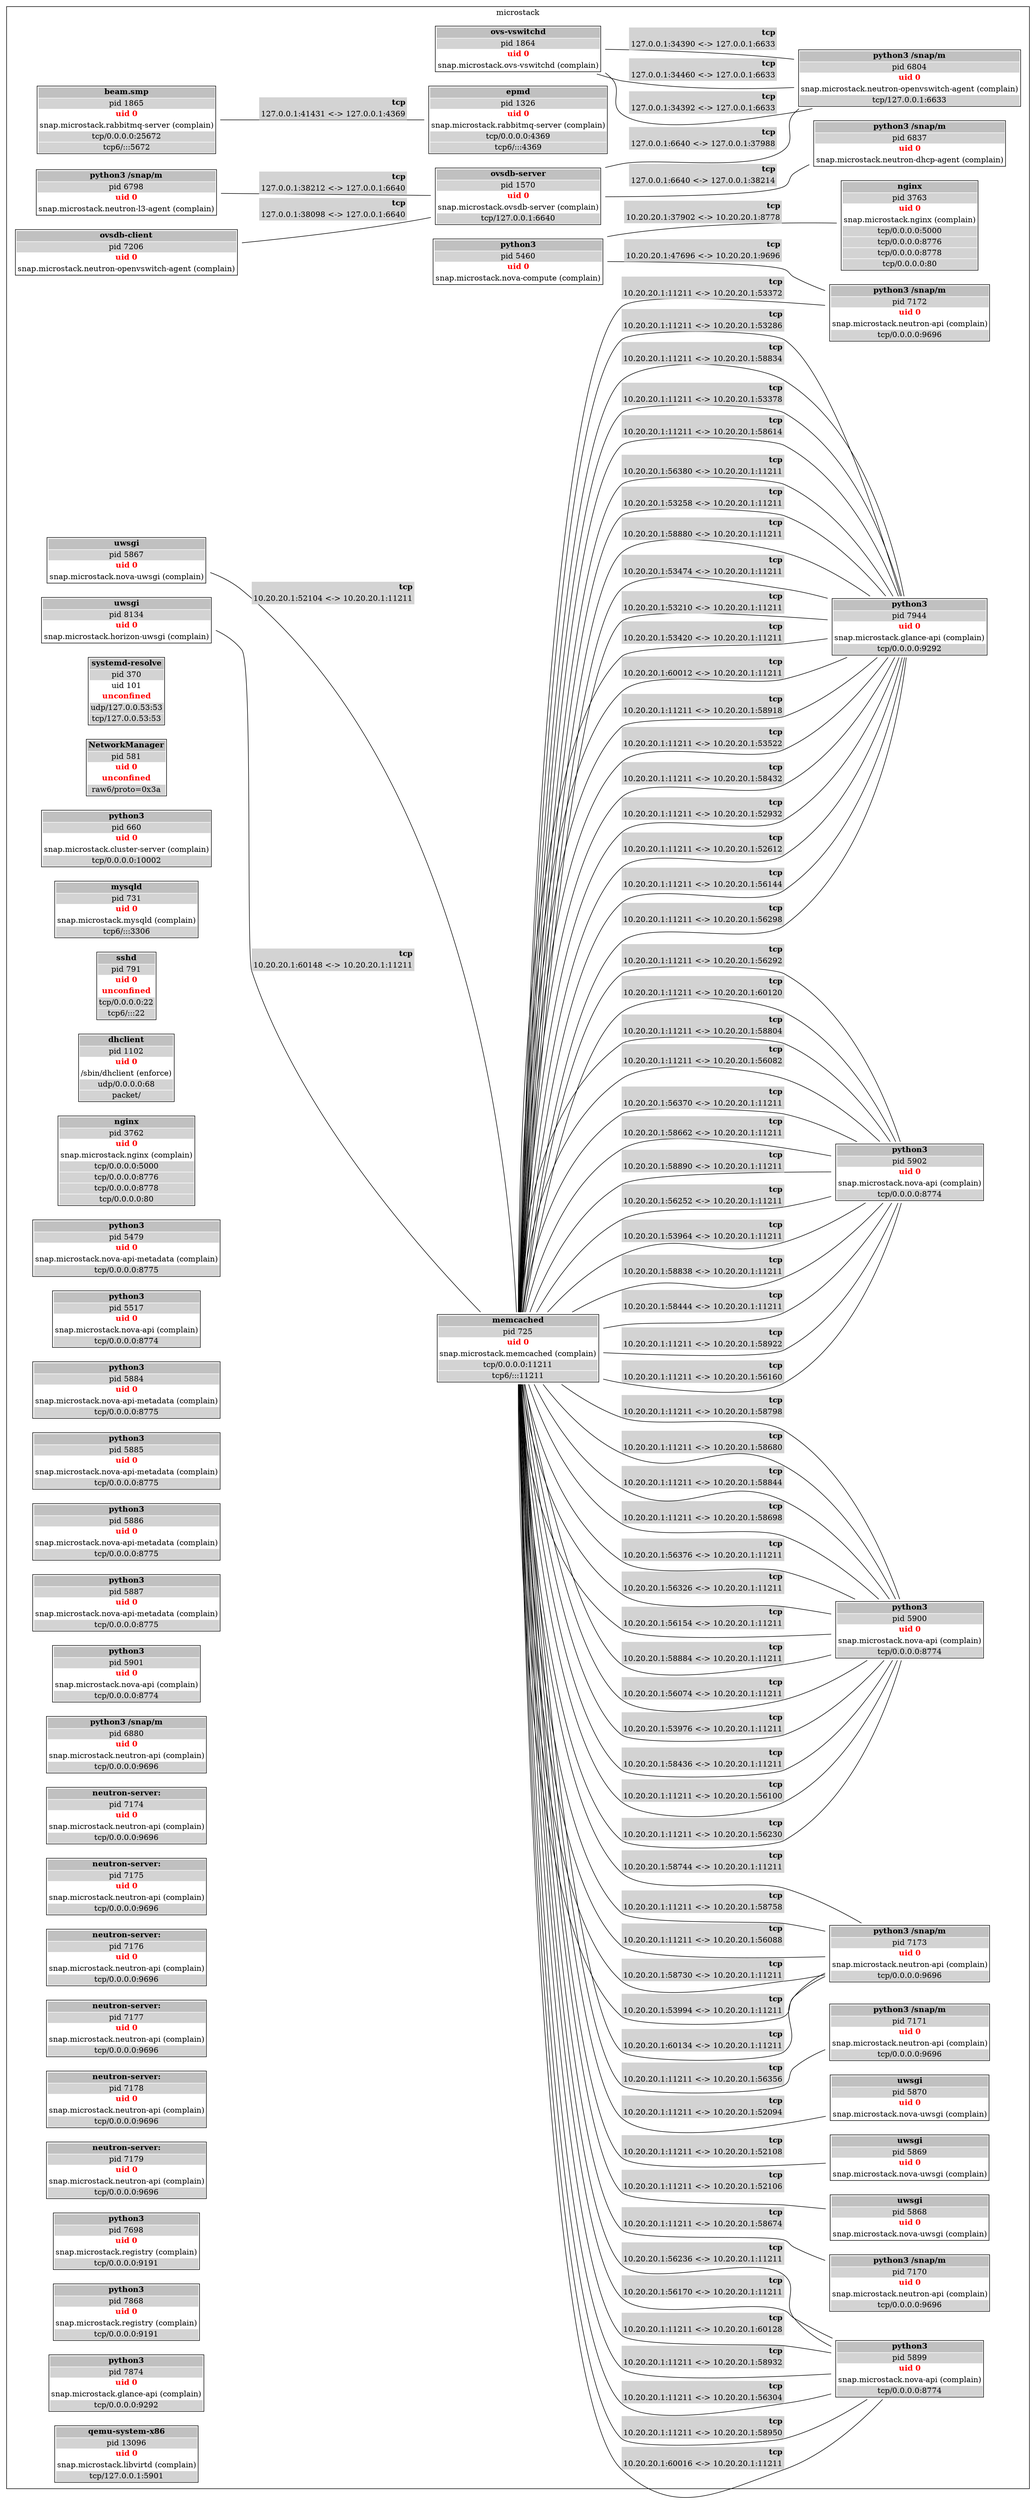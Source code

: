 graph {
  rankdir=LR;
  subgraph cluster_0 {
    label = "microstack";
    process_0_1864 [shape="plaintext" label=<<table border="1" cellborder="0" cellspacing="1"><tr><td bgcolor="gray"><b>ovs-vswitchd</b></td></tr><tr><td bgcolor="lightgray">pid 1864</td></tr><tr><td><font color="red"><b>uid 0</b></font></td></tr><tr><td>snap.microstack.ovs-vswitchd (complain)</td></tr></table>>];
    process_0_6804 [shape="plaintext" label=<<table border="1" cellborder="0" cellspacing="1"><tr><td bgcolor="gray"><b>python3 /snap/m</b></td></tr><tr><td bgcolor="lightgray">pid 6804</td></tr><tr><td><font color="red"><b>uid 0</b></font></td></tr><tr><td>snap.microstack.neutron-openvswitch-agent (complain)</td></tr><tr><td bgcolor="lightgray">tcp/127.0.0.1:6633</td></tr></table>>];
    process_0_725 [shape="plaintext" label=<<table border="1" cellborder="0" cellspacing="1"><tr><td bgcolor="gray"><b>memcached</b></td></tr><tr><td bgcolor="lightgray">pid 725</td></tr><tr><td><font color="red"><b>uid 0</b></font></td></tr><tr><td>snap.microstack.memcached (complain)</td></tr><tr><td bgcolor="lightgray">tcp/0.0.0.0:11211</td></tr><tr><td bgcolor="lightgray">tcp6/:::11211</td></tr></table>>];
    process_0_7944 [shape="plaintext" label=<<table border="1" cellborder="0" cellspacing="1"><tr><td bgcolor="gray"><b>python3</b></td></tr><tr><td bgcolor="lightgray">pid 7944</td></tr><tr><td><font color="red"><b>uid 0</b></font></td></tr><tr><td>snap.microstack.glance-api (complain)</td></tr><tr><td bgcolor="lightgray">tcp/0.0.0.0:9292</td></tr></table>>];
    process_0_7173 [shape="plaintext" label=<<table border="1" cellborder="0" cellspacing="1"><tr><td bgcolor="gray"><b>python3 /snap/m</b></td></tr><tr><td bgcolor="lightgray">pid 7173</td></tr><tr><td><font color="red"><b>uid 0</b></font></td></tr><tr><td>snap.microstack.neutron-api (complain)</td></tr><tr><td bgcolor="lightgray">tcp/0.0.0.0:9696</td></tr></table>>];
    process_0_725 [shape="plaintext" label=<<table border="1" cellborder="0" cellspacing="1"><tr><td bgcolor="gray"><b>memcached</b></td></tr><tr><td bgcolor="lightgray">pid 725</td></tr><tr><td><font color="red"><b>uid 0</b></font></td></tr><tr><td>snap.microstack.memcached (complain)</td></tr><tr><td bgcolor="lightgray">tcp/0.0.0.0:11211</td></tr><tr><td bgcolor="lightgray">tcp6/:::11211</td></tr></table>>];
    process_0_5899 [shape="plaintext" label=<<table border="1" cellborder="0" cellspacing="1"><tr><td bgcolor="gray"><b>python3</b></td></tr><tr><td bgcolor="lightgray">pid 5899</td></tr><tr><td><font color="red"><b>uid 0</b></font></td></tr><tr><td>snap.microstack.nova-api (complain)</td></tr><tr><td bgcolor="lightgray">tcp/0.0.0.0:8774</td></tr></table>>];
    process_0_725 [shape="plaintext" label=<<table border="1" cellborder="0" cellspacing="1"><tr><td bgcolor="gray"><b>memcached</b></td></tr><tr><td bgcolor="lightgray">pid 725</td></tr><tr><td><font color="red"><b>uid 0</b></font></td></tr><tr><td>snap.microstack.memcached (complain)</td></tr><tr><td bgcolor="lightgray">tcp/0.0.0.0:11211</td></tr><tr><td bgcolor="lightgray">tcp6/:::11211</td></tr></table>>];
    process_0_5900 [shape="plaintext" label=<<table border="1" cellborder="0" cellspacing="1"><tr><td bgcolor="gray"><b>python3</b></td></tr><tr><td bgcolor="lightgray">pid 5900</td></tr><tr><td><font color="red"><b>uid 0</b></font></td></tr><tr><td>snap.microstack.nova-api (complain)</td></tr><tr><td bgcolor="lightgray">tcp/0.0.0.0:8774</td></tr></table>>];
    process_0_725 [shape="plaintext" label=<<table border="1" cellborder="0" cellspacing="1"><tr><td bgcolor="gray"><b>memcached</b></td></tr><tr><td bgcolor="lightgray">pid 725</td></tr><tr><td><font color="red"><b>uid 0</b></font></td></tr><tr><td>snap.microstack.memcached (complain)</td></tr><tr><td bgcolor="lightgray">tcp/0.0.0.0:11211</td></tr><tr><td bgcolor="lightgray">tcp6/:::11211</td></tr></table>>];
    process_0_5902 [shape="plaintext" label=<<table border="1" cellborder="0" cellspacing="1"><tr><td bgcolor="gray"><b>python3</b></td></tr><tr><td bgcolor="lightgray">pid 5902</td></tr><tr><td><font color="red"><b>uid 0</b></font></td></tr><tr><td>snap.microstack.nova-api (complain)</td></tr><tr><td bgcolor="lightgray">tcp/0.0.0.0:8774</td></tr></table>>];
    process_0_725 [shape="plaintext" label=<<table border="1" cellborder="0" cellspacing="1"><tr><td bgcolor="gray"><b>memcached</b></td></tr><tr><td bgcolor="lightgray">pid 725</td></tr><tr><td><font color="red"><b>uid 0</b></font></td></tr><tr><td>snap.microstack.memcached (complain)</td></tr><tr><td bgcolor="lightgray">tcp/0.0.0.0:11211</td></tr><tr><td bgcolor="lightgray">tcp6/:::11211</td></tr></table>>];
    process_0_7944 [shape="plaintext" label=<<table border="1" cellborder="0" cellspacing="1"><tr><td bgcolor="gray"><b>python3</b></td></tr><tr><td bgcolor="lightgray">pid 7944</td></tr><tr><td><font color="red"><b>uid 0</b></font></td></tr><tr><td>snap.microstack.glance-api (complain)</td></tr><tr><td bgcolor="lightgray">tcp/0.0.0.0:9292</td></tr></table>>];
    process_0_725 [shape="plaintext" label=<<table border="1" cellborder="0" cellspacing="1"><tr><td bgcolor="gray"><b>memcached</b></td></tr><tr><td bgcolor="lightgray">pid 725</td></tr><tr><td><font color="red"><b>uid 0</b></font></td></tr><tr><td>snap.microstack.memcached (complain)</td></tr><tr><td bgcolor="lightgray">tcp/0.0.0.0:11211</td></tr><tr><td bgcolor="lightgray">tcp6/:::11211</td></tr></table>>];
    process_0_725 [shape="plaintext" label=<<table border="1" cellborder="0" cellspacing="1"><tr><td bgcolor="gray"><b>memcached</b></td></tr><tr><td bgcolor="lightgray">pid 725</td></tr><tr><td><font color="red"><b>uid 0</b></font></td></tr><tr><td>snap.microstack.memcached (complain)</td></tr><tr><td bgcolor="lightgray">tcp/0.0.0.0:11211</td></tr><tr><td bgcolor="lightgray">tcp6/:::11211</td></tr></table>>];
    process_0_5899 [shape="plaintext" label=<<table border="1" cellborder="0" cellspacing="1"><tr><td bgcolor="gray"><b>python3</b></td></tr><tr><td bgcolor="lightgray">pid 5899</td></tr><tr><td><font color="red"><b>uid 0</b></font></td></tr><tr><td>snap.microstack.nova-api (complain)</td></tr><tr><td bgcolor="lightgray">tcp/0.0.0.0:8774</td></tr></table>>];
    process_0_5900 [shape="plaintext" label=<<table border="1" cellborder="0" cellspacing="1"><tr><td bgcolor="gray"><b>python3</b></td></tr><tr><td bgcolor="lightgray">pid 5900</td></tr><tr><td><font color="red"><b>uid 0</b></font></td></tr><tr><td>snap.microstack.nova-api (complain)</td></tr><tr><td bgcolor="lightgray">tcp/0.0.0.0:8774</td></tr></table>>];
    process_0_725 [shape="plaintext" label=<<table border="1" cellborder="0" cellspacing="1"><tr><td bgcolor="gray"><b>memcached</b></td></tr><tr><td bgcolor="lightgray">pid 725</td></tr><tr><td><font color="red"><b>uid 0</b></font></td></tr><tr><td>snap.microstack.memcached (complain)</td></tr><tr><td bgcolor="lightgray">tcp/0.0.0.0:11211</td></tr><tr><td bgcolor="lightgray">tcp6/:::11211</td></tr></table>>];
    process_0_5902 [shape="plaintext" label=<<table border="1" cellborder="0" cellspacing="1"><tr><td bgcolor="gray"><b>python3</b></td></tr><tr><td bgcolor="lightgray">pid 5902</td></tr><tr><td><font color="red"><b>uid 0</b></font></td></tr><tr><td>snap.microstack.nova-api (complain)</td></tr><tr><td bgcolor="lightgray">tcp/0.0.0.0:8774</td></tr></table>>];
    process_0_725 [shape="plaintext" label=<<table border="1" cellborder="0" cellspacing="1"><tr><td bgcolor="gray"><b>memcached</b></td></tr><tr><td bgcolor="lightgray">pid 725</td></tr><tr><td><font color="red"><b>uid 0</b></font></td></tr><tr><td>snap.microstack.memcached (complain)</td></tr><tr><td bgcolor="lightgray">tcp/0.0.0.0:11211</td></tr><tr><td bgcolor="lightgray">tcp6/:::11211</td></tr></table>>];
    process_0_725 [shape="plaintext" label=<<table border="1" cellborder="0" cellspacing="1"><tr><td bgcolor="gray"><b>memcached</b></td></tr><tr><td bgcolor="lightgray">pid 725</td></tr><tr><td><font color="red"><b>uid 0</b></font></td></tr><tr><td>snap.microstack.memcached (complain)</td></tr><tr><td bgcolor="lightgray">tcp/0.0.0.0:11211</td></tr><tr><td bgcolor="lightgray">tcp6/:::11211</td></tr></table>>];
    process_0_7170 [shape="plaintext" label=<<table border="1" cellborder="0" cellspacing="1"><tr><td bgcolor="gray"><b>python3 /snap/m</b></td></tr><tr><td bgcolor="lightgray">pid 7170</td></tr><tr><td><font color="red"><b>uid 0</b></font></td></tr><tr><td>snap.microstack.neutron-api (complain)</td></tr><tr><td bgcolor="lightgray">tcp/0.0.0.0:9696</td></tr></table>>];
    process_0_725 [shape="plaintext" label=<<table border="1" cellborder="0" cellspacing="1"><tr><td bgcolor="gray"><b>memcached</b></td></tr><tr><td bgcolor="lightgray">pid 725</td></tr><tr><td><font color="red"><b>uid 0</b></font></td></tr><tr><td>snap.microstack.memcached (complain)</td></tr><tr><td bgcolor="lightgray">tcp/0.0.0.0:11211</td></tr><tr><td bgcolor="lightgray">tcp6/:::11211</td></tr></table>>];
    process_0_5899 [shape="plaintext" label=<<table border="1" cellborder="0" cellspacing="1"><tr><td bgcolor="gray"><b>python3</b></td></tr><tr><td bgcolor="lightgray">pid 5899</td></tr><tr><td><font color="red"><b>uid 0</b></font></td></tr><tr><td>snap.microstack.nova-api (complain)</td></tr><tr><td bgcolor="lightgray">tcp/0.0.0.0:8774</td></tr></table>>];
    process_0_725 [shape="plaintext" label=<<table border="1" cellborder="0" cellspacing="1"><tr><td bgcolor="gray"><b>memcached</b></td></tr><tr><td bgcolor="lightgray">pid 725</td></tr><tr><td><font color="red"><b>uid 0</b></font></td></tr><tr><td>snap.microstack.memcached (complain)</td></tr><tr><td bgcolor="lightgray">tcp/0.0.0.0:11211</td></tr><tr><td bgcolor="lightgray">tcp6/:::11211</td></tr></table>>];
    process_0_5868 [shape="plaintext" label=<<table border="1" cellborder="0" cellspacing="1"><tr><td bgcolor="gray"><b>uwsgi</b></td></tr><tr><td bgcolor="lightgray">pid 5868</td></tr><tr><td><font color="red"><b>uid 0</b></font></td></tr><tr><td>snap.microstack.nova-uwsgi (complain)</td></tr></table>>];
    process_0_5902 [shape="plaintext" label=<<table border="1" cellborder="0" cellspacing="1"><tr><td bgcolor="gray"><b>python3</b></td></tr><tr><td bgcolor="lightgray">pid 5902</td></tr><tr><td><font color="red"><b>uid 0</b></font></td></tr><tr><td>snap.microstack.nova-api (complain)</td></tr><tr><td bgcolor="lightgray">tcp/0.0.0.0:8774</td></tr></table>>];
    process_0_725 [shape="plaintext" label=<<table border="1" cellborder="0" cellspacing="1"><tr><td bgcolor="gray"><b>memcached</b></td></tr><tr><td bgcolor="lightgray">pid 725</td></tr><tr><td><font color="red"><b>uid 0</b></font></td></tr><tr><td>snap.microstack.memcached (complain)</td></tr><tr><td bgcolor="lightgray">tcp/0.0.0.0:11211</td></tr><tr><td bgcolor="lightgray">tcp6/:::11211</td></tr></table>>];
    process_0_725 [shape="plaintext" label=<<table border="1" cellborder="0" cellspacing="1"><tr><td bgcolor="gray"><b>memcached</b></td></tr><tr><td bgcolor="lightgray">pid 725</td></tr><tr><td><font color="red"><b>uid 0</b></font></td></tr><tr><td>snap.microstack.memcached (complain)</td></tr><tr><td bgcolor="lightgray">tcp/0.0.0.0:11211</td></tr><tr><td bgcolor="lightgray">tcp6/:::11211</td></tr></table>>];
    process_0_7944 [shape="plaintext" label=<<table border="1" cellborder="0" cellspacing="1"><tr><td bgcolor="gray"><b>python3</b></td></tr><tr><td bgcolor="lightgray">pid 7944</td></tr><tr><td><font color="red"><b>uid 0</b></font></td></tr><tr><td>snap.microstack.glance-api (complain)</td></tr><tr><td bgcolor="lightgray">tcp/0.0.0.0:9292</td></tr></table>>];
    process_0_725 [shape="plaintext" label=<<table border="1" cellborder="0" cellspacing="1"><tr><td bgcolor="gray"><b>memcached</b></td></tr><tr><td bgcolor="lightgray">pid 725</td></tr><tr><td><font color="red"><b>uid 0</b></font></td></tr><tr><td>snap.microstack.memcached (complain)</td></tr><tr><td bgcolor="lightgray">tcp/0.0.0.0:11211</td></tr><tr><td bgcolor="lightgray">tcp6/:::11211</td></tr></table>>];
    process_0_7944 [shape="plaintext" label=<<table border="1" cellborder="0" cellspacing="1"><tr><td bgcolor="gray"><b>python3</b></td></tr><tr><td bgcolor="lightgray">pid 7944</td></tr><tr><td><font color="red"><b>uid 0</b></font></td></tr><tr><td>snap.microstack.glance-api (complain)</td></tr><tr><td bgcolor="lightgray">tcp/0.0.0.0:9292</td></tr></table>>];
    process_0_725 [shape="plaintext" label=<<table border="1" cellborder="0" cellspacing="1"><tr><td bgcolor="gray"><b>memcached</b></td></tr><tr><td bgcolor="lightgray">pid 725</td></tr><tr><td><font color="red"><b>uid 0</b></font></td></tr><tr><td>snap.microstack.memcached (complain)</td></tr><tr><td bgcolor="lightgray">tcp/0.0.0.0:11211</td></tr><tr><td bgcolor="lightgray">tcp6/:::11211</td></tr></table>>];
    process_0_5900 [shape="plaintext" label=<<table border="1" cellborder="0" cellspacing="1"><tr><td bgcolor="gray"><b>python3</b></td></tr><tr><td bgcolor="lightgray">pid 5900</td></tr><tr><td><font color="red"><b>uid 0</b></font></td></tr><tr><td>snap.microstack.nova-api (complain)</td></tr><tr><td bgcolor="lightgray">tcp/0.0.0.0:8774</td></tr></table>>];
    process_0_725 [shape="plaintext" label=<<table border="1" cellborder="0" cellspacing="1"><tr><td bgcolor="gray"><b>memcached</b></td></tr><tr><td bgcolor="lightgray">pid 725</td></tr><tr><td><font color="red"><b>uid 0</b></font></td></tr><tr><td>snap.microstack.memcached (complain)</td></tr><tr><td bgcolor="lightgray">tcp/0.0.0.0:11211</td></tr><tr><td bgcolor="lightgray">tcp6/:::11211</td></tr></table>>];
    process_0_7944 [shape="plaintext" label=<<table border="1" cellborder="0" cellspacing="1"><tr><td bgcolor="gray"><b>python3</b></td></tr><tr><td bgcolor="lightgray">pid 7944</td></tr><tr><td><font color="red"><b>uid 0</b></font></td></tr><tr><td>snap.microstack.glance-api (complain)</td></tr><tr><td bgcolor="lightgray">tcp/0.0.0.0:9292</td></tr></table>>];
    process_0_725 [shape="plaintext" label=<<table border="1" cellborder="0" cellspacing="1"><tr><td bgcolor="gray"><b>memcached</b></td></tr><tr><td bgcolor="lightgray">pid 725</td></tr><tr><td><font color="red"><b>uid 0</b></font></td></tr><tr><td>snap.microstack.memcached (complain)</td></tr><tr><td bgcolor="lightgray">tcp/0.0.0.0:11211</td></tr><tr><td bgcolor="lightgray">tcp6/:::11211</td></tr></table>>];
    process_0_7944 [shape="plaintext" label=<<table border="1" cellborder="0" cellspacing="1"><tr><td bgcolor="gray"><b>python3</b></td></tr><tr><td bgcolor="lightgray">pid 7944</td></tr><tr><td><font color="red"><b>uid 0</b></font></td></tr><tr><td>snap.microstack.glance-api (complain)</td></tr><tr><td bgcolor="lightgray">tcp/0.0.0.0:9292</td></tr></table>>];
    process_0_7944 [shape="plaintext" label=<<table border="1" cellborder="0" cellspacing="1"><tr><td bgcolor="gray"><b>python3</b></td></tr><tr><td bgcolor="lightgray">pid 7944</td></tr><tr><td><font color="red"><b>uid 0</b></font></td></tr><tr><td>snap.microstack.glance-api (complain)</td></tr><tr><td bgcolor="lightgray">tcp/0.0.0.0:9292</td></tr></table>>];
    process_0_725 [shape="plaintext" label=<<table border="1" cellborder="0" cellspacing="1"><tr><td bgcolor="gray"><b>memcached</b></td></tr><tr><td bgcolor="lightgray">pid 725</td></tr><tr><td><font color="red"><b>uid 0</b></font></td></tr><tr><td>snap.microstack.memcached (complain)</td></tr><tr><td bgcolor="lightgray">tcp/0.0.0.0:11211</td></tr><tr><td bgcolor="lightgray">tcp6/:::11211</td></tr></table>>];
    process_0_725 [shape="plaintext" label=<<table border="1" cellborder="0" cellspacing="1"><tr><td bgcolor="gray"><b>memcached</b></td></tr><tr><td bgcolor="lightgray">pid 725</td></tr><tr><td><font color="red"><b>uid 0</b></font></td></tr><tr><td>snap.microstack.memcached (complain)</td></tr><tr><td bgcolor="lightgray">tcp/0.0.0.0:11211</td></tr><tr><td bgcolor="lightgray">tcp6/:::11211</td></tr></table>>];
    process_0_5899 [shape="plaintext" label=<<table border="1" cellborder="0" cellspacing="1"><tr><td bgcolor="gray"><b>python3</b></td></tr><tr><td bgcolor="lightgray">pid 5899</td></tr><tr><td><font color="red"><b>uid 0</b></font></td></tr><tr><td>snap.microstack.nova-api (complain)</td></tr><tr><td bgcolor="lightgray">tcp/0.0.0.0:8774</td></tr></table>>];
    process_0_725 [shape="plaintext" label=<<table border="1" cellborder="0" cellspacing="1"><tr><td bgcolor="gray"><b>memcached</b></td></tr><tr><td bgcolor="lightgray">pid 725</td></tr><tr><td><font color="red"><b>uid 0</b></font></td></tr><tr><td>snap.microstack.memcached (complain)</td></tr><tr><td bgcolor="lightgray">tcp/0.0.0.0:11211</td></tr><tr><td bgcolor="lightgray">tcp6/:::11211</td></tr></table>>];
    process_0_7944 [shape="plaintext" label=<<table border="1" cellborder="0" cellspacing="1"><tr><td bgcolor="gray"><b>python3</b></td></tr><tr><td bgcolor="lightgray">pid 7944</td></tr><tr><td><font color="red"><b>uid 0</b></font></td></tr><tr><td>snap.microstack.glance-api (complain)</td></tr><tr><td bgcolor="lightgray">tcp/0.0.0.0:9292</td></tr></table>>];
    process_0_7944 [shape="plaintext" label=<<table border="1" cellborder="0" cellspacing="1"><tr><td bgcolor="gray"><b>python3</b></td></tr><tr><td bgcolor="lightgray">pid 7944</td></tr><tr><td><font color="red"><b>uid 0</b></font></td></tr><tr><td>snap.microstack.glance-api (complain)</td></tr><tr><td bgcolor="lightgray">tcp/0.0.0.0:9292</td></tr></table>>];
    process_0_725 [shape="plaintext" label=<<table border="1" cellborder="0" cellspacing="1"><tr><td bgcolor="gray"><b>memcached</b></td></tr><tr><td bgcolor="lightgray">pid 725</td></tr><tr><td><font color="red"><b>uid 0</b></font></td></tr><tr><td>snap.microstack.memcached (complain)</td></tr><tr><td bgcolor="lightgray">tcp/0.0.0.0:11211</td></tr><tr><td bgcolor="lightgray">tcp6/:::11211</td></tr></table>>];
    process_0_725 [shape="plaintext" label=<<table border="1" cellborder="0" cellspacing="1"><tr><td bgcolor="gray"><b>memcached</b></td></tr><tr><td bgcolor="lightgray">pid 725</td></tr><tr><td><font color="red"><b>uid 0</b></font></td></tr><tr><td>snap.microstack.memcached (complain)</td></tr><tr><td bgcolor="lightgray">tcp/0.0.0.0:11211</td></tr><tr><td bgcolor="lightgray">tcp6/:::11211</td></tr></table>>];
    process_0_5869 [shape="plaintext" label=<<table border="1" cellborder="0" cellspacing="1"><tr><td bgcolor="gray"><b>uwsgi</b></td></tr><tr><td bgcolor="lightgray">pid 5869</td></tr><tr><td><font color="red"><b>uid 0</b></font></td></tr><tr><td>snap.microstack.nova-uwsgi (complain)</td></tr></table>>];
    process_0_5900 [shape="plaintext" label=<<table border="1" cellborder="0" cellspacing="1"><tr><td bgcolor="gray"><b>python3</b></td></tr><tr><td bgcolor="lightgray">pid 5900</td></tr><tr><td><font color="red"><b>uid 0</b></font></td></tr><tr><td>snap.microstack.nova-api (complain)</td></tr><tr><td bgcolor="lightgray">tcp/0.0.0.0:8774</td></tr></table>>];
    process_0_725 [shape="plaintext" label=<<table border="1" cellborder="0" cellspacing="1"><tr><td bgcolor="gray"><b>memcached</b></td></tr><tr><td bgcolor="lightgray">pid 725</td></tr><tr><td><font color="red"><b>uid 0</b></font></td></tr><tr><td>snap.microstack.memcached (complain)</td></tr><tr><td bgcolor="lightgray">tcp/0.0.0.0:11211</td></tr><tr><td bgcolor="lightgray">tcp6/:::11211</td></tr></table>>];
    process_0_7944 [shape="plaintext" label=<<table border="1" cellborder="0" cellspacing="1"><tr><td bgcolor="gray"><b>python3</b></td></tr><tr><td bgcolor="lightgray">pid 7944</td></tr><tr><td><font color="red"><b>uid 0</b></font></td></tr><tr><td>snap.microstack.glance-api (complain)</td></tr><tr><td bgcolor="lightgray">tcp/0.0.0.0:9292</td></tr></table>>];
    process_0_725 [shape="plaintext" label=<<table border="1" cellborder="0" cellspacing="1"><tr><td bgcolor="gray"><b>memcached</b></td></tr><tr><td bgcolor="lightgray">pid 725</td></tr><tr><td><font color="red"><b>uid 0</b></font></td></tr><tr><td>snap.microstack.memcached (complain)</td></tr><tr><td bgcolor="lightgray">tcp/0.0.0.0:11211</td></tr><tr><td bgcolor="lightgray">tcp6/:::11211</td></tr></table>>];
    process_0_725 [shape="plaintext" label=<<table border="1" cellborder="0" cellspacing="1"><tr><td bgcolor="gray"><b>memcached</b></td></tr><tr><td bgcolor="lightgray">pid 725</td></tr><tr><td><font color="red"><b>uid 0</b></font></td></tr><tr><td>snap.microstack.memcached (complain)</td></tr><tr><td bgcolor="lightgray">tcp/0.0.0.0:11211</td></tr><tr><td bgcolor="lightgray">tcp6/:::11211</td></tr></table>>];
    process_0_7944 [shape="plaintext" label=<<table border="1" cellborder="0" cellspacing="1"><tr><td bgcolor="gray"><b>python3</b></td></tr><tr><td bgcolor="lightgray">pid 7944</td></tr><tr><td><font color="red"><b>uid 0</b></font></td></tr><tr><td>snap.microstack.glance-api (complain)</td></tr><tr><td bgcolor="lightgray">tcp/0.0.0.0:9292</td></tr></table>>];
    process_0_5902 [shape="plaintext" label=<<table border="1" cellborder="0" cellspacing="1"><tr><td bgcolor="gray"><b>python3</b></td></tr><tr><td bgcolor="lightgray">pid 5902</td></tr><tr><td><font color="red"><b>uid 0</b></font></td></tr><tr><td>snap.microstack.nova-api (complain)</td></tr><tr><td bgcolor="lightgray">tcp/0.0.0.0:8774</td></tr></table>>];
    process_0_725 [shape="plaintext" label=<<table border="1" cellborder="0" cellspacing="1"><tr><td bgcolor="gray"><b>memcached</b></td></tr><tr><td bgcolor="lightgray">pid 725</td></tr><tr><td><font color="red"><b>uid 0</b></font></td></tr><tr><td>snap.microstack.memcached (complain)</td></tr><tr><td bgcolor="lightgray">tcp/0.0.0.0:11211</td></tr><tr><td bgcolor="lightgray">tcp6/:::11211</td></tr></table>>];
    process_0_725 [shape="plaintext" label=<<table border="1" cellborder="0" cellspacing="1"><tr><td bgcolor="gray"><b>memcached</b></td></tr><tr><td bgcolor="lightgray">pid 725</td></tr><tr><td><font color="red"><b>uid 0</b></font></td></tr><tr><td>snap.microstack.memcached (complain)</td></tr><tr><td bgcolor="lightgray">tcp/0.0.0.0:11211</td></tr><tr><td bgcolor="lightgray">tcp6/:::11211</td></tr></table>>];
    process_0_7944 [shape="plaintext" label=<<table border="1" cellborder="0" cellspacing="1"><tr><td bgcolor="gray"><b>python3</b></td></tr><tr><td bgcolor="lightgray">pid 7944</td></tr><tr><td><font color="red"><b>uid 0</b></font></td></tr><tr><td>snap.microstack.glance-api (complain)</td></tr><tr><td bgcolor="lightgray">tcp/0.0.0.0:9292</td></tr></table>>];
    process_0_7173 [shape="plaintext" label=<<table border="1" cellborder="0" cellspacing="1"><tr><td bgcolor="gray"><b>python3 /snap/m</b></td></tr><tr><td bgcolor="lightgray">pid 7173</td></tr><tr><td><font color="red"><b>uid 0</b></font></td></tr><tr><td>snap.microstack.neutron-api (complain)</td></tr><tr><td bgcolor="lightgray">tcp/0.0.0.0:9696</td></tr></table>>];
    process_0_725 [shape="plaintext" label=<<table border="1" cellborder="0" cellspacing="1"><tr><td bgcolor="gray"><b>memcached</b></td></tr><tr><td bgcolor="lightgray">pid 725</td></tr><tr><td><font color="red"><b>uid 0</b></font></td></tr><tr><td>snap.microstack.memcached (complain)</td></tr><tr><td bgcolor="lightgray">tcp/0.0.0.0:11211</td></tr><tr><td bgcolor="lightgray">tcp6/:::11211</td></tr></table>>];
    process_0_725 [shape="plaintext" label=<<table border="1" cellborder="0" cellspacing="1"><tr><td bgcolor="gray"><b>memcached</b></td></tr><tr><td bgcolor="lightgray">pid 725</td></tr><tr><td><font color="red"><b>uid 0</b></font></td></tr><tr><td>snap.microstack.memcached (complain)</td></tr><tr><td bgcolor="lightgray">tcp/0.0.0.0:11211</td></tr><tr><td bgcolor="lightgray">tcp6/:::11211</td></tr></table>>];
    process_0_5870 [shape="plaintext" label=<<table border="1" cellborder="0" cellspacing="1"><tr><td bgcolor="gray"><b>uwsgi</b></td></tr><tr><td bgcolor="lightgray">pid 5870</td></tr><tr><td><font color="red"><b>uid 0</b></font></td></tr><tr><td>snap.microstack.nova-uwsgi (complain)</td></tr></table>>];
    process_0_1865 [shape="plaintext" label=<<table border="1" cellborder="0" cellspacing="1"><tr><td bgcolor="gray"><b>beam.smp</b></td></tr><tr><td bgcolor="lightgray">pid 1865</td></tr><tr><td><font color="red"><b>uid 0</b></font></td></tr><tr><td>snap.microstack.rabbitmq-server (complain)</td></tr><tr><td bgcolor="lightgray">tcp/0.0.0.0:25672</td></tr><tr><td bgcolor="lightgray">tcp6/:::5672</td></tr></table>>];
    process_0_1326 [shape="plaintext" label=<<table border="1" cellborder="0" cellspacing="1"><tr><td bgcolor="gray"><b>epmd</b></td></tr><tr><td bgcolor="lightgray">pid 1326</td></tr><tr><td><font color="red"><b>uid 0</b></font></td></tr><tr><td>snap.microstack.rabbitmq-server (complain)</td></tr><tr><td bgcolor="lightgray">tcp/0.0.0.0:4369</td></tr><tr><td bgcolor="lightgray">tcp6/:::4369</td></tr></table>>];
    process_0_5902 [shape="plaintext" label=<<table border="1" cellborder="0" cellspacing="1"><tr><td bgcolor="gray"><b>python3</b></td></tr><tr><td bgcolor="lightgray">pid 5902</td></tr><tr><td><font color="red"><b>uid 0</b></font></td></tr><tr><td>snap.microstack.nova-api (complain)</td></tr><tr><td bgcolor="lightgray">tcp/0.0.0.0:8774</td></tr></table>>];
    process_0_725 [shape="plaintext" label=<<table border="1" cellborder="0" cellspacing="1"><tr><td bgcolor="gray"><b>memcached</b></td></tr><tr><td bgcolor="lightgray">pid 725</td></tr><tr><td><font color="red"><b>uid 0</b></font></td></tr><tr><td>snap.microstack.memcached (complain)</td></tr><tr><td bgcolor="lightgray">tcp/0.0.0.0:11211</td></tr><tr><td bgcolor="lightgray">tcp6/:::11211</td></tr></table>>];
    process_0_7173 [shape="plaintext" label=<<table border="1" cellborder="0" cellspacing="1"><tr><td bgcolor="gray"><b>python3 /snap/m</b></td></tr><tr><td bgcolor="lightgray">pid 7173</td></tr><tr><td><font color="red"><b>uid 0</b></font></td></tr><tr><td>snap.microstack.neutron-api (complain)</td></tr><tr><td bgcolor="lightgray">tcp/0.0.0.0:9696</td></tr></table>>];
    process_0_725 [shape="plaintext" label=<<table border="1" cellborder="0" cellspacing="1"><tr><td bgcolor="gray"><b>memcached</b></td></tr><tr><td bgcolor="lightgray">pid 725</td></tr><tr><td><font color="red"><b>uid 0</b></font></td></tr><tr><td>snap.microstack.memcached (complain)</td></tr><tr><td bgcolor="lightgray">tcp/0.0.0.0:11211</td></tr><tr><td bgcolor="lightgray">tcp6/:::11211</td></tr></table>>];
    process_0_725 [shape="plaintext" label=<<table border="1" cellborder="0" cellspacing="1"><tr><td bgcolor="gray"><b>memcached</b></td></tr><tr><td bgcolor="lightgray">pid 725</td></tr><tr><td><font color="red"><b>uid 0</b></font></td></tr><tr><td>snap.microstack.memcached (complain)</td></tr><tr><td bgcolor="lightgray">tcp/0.0.0.0:11211</td></tr><tr><td bgcolor="lightgray">tcp6/:::11211</td></tr></table>>];
    process_0_5900 [shape="plaintext" label=<<table border="1" cellborder="0" cellspacing="1"><tr><td bgcolor="gray"><b>python3</b></td></tr><tr><td bgcolor="lightgray">pid 5900</td></tr><tr><td><font color="red"><b>uid 0</b></font></td></tr><tr><td>snap.microstack.nova-api (complain)</td></tr><tr><td bgcolor="lightgray">tcp/0.0.0.0:8774</td></tr></table>>];
    process_0_7944 [shape="plaintext" label=<<table border="1" cellborder="0" cellspacing="1"><tr><td bgcolor="gray"><b>python3</b></td></tr><tr><td bgcolor="lightgray">pid 7944</td></tr><tr><td><font color="red"><b>uid 0</b></font></td></tr><tr><td>snap.microstack.glance-api (complain)</td></tr><tr><td bgcolor="lightgray">tcp/0.0.0.0:9292</td></tr></table>>];
    process_0_725 [shape="plaintext" label=<<table border="1" cellborder="0" cellspacing="1"><tr><td bgcolor="gray"><b>memcached</b></td></tr><tr><td bgcolor="lightgray">pid 725</td></tr><tr><td><font color="red"><b>uid 0</b></font></td></tr><tr><td>snap.microstack.memcached (complain)</td></tr><tr><td bgcolor="lightgray">tcp/0.0.0.0:11211</td></tr><tr><td bgcolor="lightgray">tcp6/:::11211</td></tr></table>>];
    process_0_725 [shape="plaintext" label=<<table border="1" cellborder="0" cellspacing="1"><tr><td bgcolor="gray"><b>memcached</b></td></tr><tr><td bgcolor="lightgray">pid 725</td></tr><tr><td><font color="red"><b>uid 0</b></font></td></tr><tr><td>snap.microstack.memcached (complain)</td></tr><tr><td bgcolor="lightgray">tcp/0.0.0.0:11211</td></tr><tr><td bgcolor="lightgray">tcp6/:::11211</td></tr></table>>];
    process_0_5900 [shape="plaintext" label=<<table border="1" cellborder="0" cellspacing="1"><tr><td bgcolor="gray"><b>python3</b></td></tr><tr><td bgcolor="lightgray">pid 5900</td></tr><tr><td><font color="red"><b>uid 0</b></font></td></tr><tr><td>snap.microstack.nova-api (complain)</td></tr><tr><td bgcolor="lightgray">tcp/0.0.0.0:8774</td></tr></table>>];
    process_0_725 [shape="plaintext" label=<<table border="1" cellborder="0" cellspacing="1"><tr><td bgcolor="gray"><b>memcached</b></td></tr><tr><td bgcolor="lightgray">pid 725</td></tr><tr><td><font color="red"><b>uid 0</b></font></td></tr><tr><td>snap.microstack.memcached (complain)</td></tr><tr><td bgcolor="lightgray">tcp/0.0.0.0:11211</td></tr><tr><td bgcolor="lightgray">tcp6/:::11211</td></tr></table>>];
    process_0_5902 [shape="plaintext" label=<<table border="1" cellborder="0" cellspacing="1"><tr><td bgcolor="gray"><b>python3</b></td></tr><tr><td bgcolor="lightgray">pid 5902</td></tr><tr><td><font color="red"><b>uid 0</b></font></td></tr><tr><td>snap.microstack.nova-api (complain)</td></tr><tr><td bgcolor="lightgray">tcp/0.0.0.0:8774</td></tr></table>>];
    process_0_7173 [shape="plaintext" label=<<table border="1" cellborder="0" cellspacing="1"><tr><td bgcolor="gray"><b>python3 /snap/m</b></td></tr><tr><td bgcolor="lightgray">pid 7173</td></tr><tr><td><font color="red"><b>uid 0</b></font></td></tr><tr><td>snap.microstack.neutron-api (complain)</td></tr><tr><td bgcolor="lightgray">tcp/0.0.0.0:9696</td></tr></table>>];
    process_0_725 [shape="plaintext" label=<<table border="1" cellborder="0" cellspacing="1"><tr><td bgcolor="gray"><b>memcached</b></td></tr><tr><td bgcolor="lightgray">pid 725</td></tr><tr><td><font color="red"><b>uid 0</b></font></td></tr><tr><td>snap.microstack.memcached (complain)</td></tr><tr><td bgcolor="lightgray">tcp/0.0.0.0:11211</td></tr><tr><td bgcolor="lightgray">tcp6/:::11211</td></tr></table>>];
    process_0_725 [shape="plaintext" label=<<table border="1" cellborder="0" cellspacing="1"><tr><td bgcolor="gray"><b>memcached</b></td></tr><tr><td bgcolor="lightgray">pid 725</td></tr><tr><td><font color="red"><b>uid 0</b></font></td></tr><tr><td>snap.microstack.memcached (complain)</td></tr><tr><td bgcolor="lightgray">tcp/0.0.0.0:11211</td></tr><tr><td bgcolor="lightgray">tcp6/:::11211</td></tr></table>>];
    process_0_5900 [shape="plaintext" label=<<table border="1" cellborder="0" cellspacing="1"><tr><td bgcolor="gray"><b>python3</b></td></tr><tr><td bgcolor="lightgray">pid 5900</td></tr><tr><td><font color="red"><b>uid 0</b></font></td></tr><tr><td>snap.microstack.nova-api (complain)</td></tr><tr><td bgcolor="lightgray">tcp/0.0.0.0:8774</td></tr></table>>];
    process_0_5460 [shape="plaintext" label=<<table border="1" cellborder="0" cellspacing="1"><tr><td bgcolor="gray"><b>python3</b></td></tr><tr><td bgcolor="lightgray">pid 5460</td></tr><tr><td><font color="red"><b>uid 0</b></font></td></tr><tr><td>snap.microstack.nova-compute (complain)</td></tr></table>>];
    process_0_7172 [shape="plaintext" label=<<table border="1" cellborder="0" cellspacing="1"><tr><td bgcolor="gray"><b>python3 /snap/m</b></td></tr><tr><td bgcolor="lightgray">pid 7172</td></tr><tr><td><font color="red"><b>uid 0</b></font></td></tr><tr><td>snap.microstack.neutron-api (complain)</td></tr><tr><td bgcolor="lightgray">tcp/0.0.0.0:9696</td></tr></table>>];
    process_0_725 [shape="plaintext" label=<<table border="1" cellborder="0" cellspacing="1"><tr><td bgcolor="gray"><b>memcached</b></td></tr><tr><td bgcolor="lightgray">pid 725</td></tr><tr><td><font color="red"><b>uid 0</b></font></td></tr><tr><td>snap.microstack.memcached (complain)</td></tr><tr><td bgcolor="lightgray">tcp/0.0.0.0:11211</td></tr><tr><td bgcolor="lightgray">tcp6/:::11211</td></tr></table>>];
    process_0_7944 [shape="plaintext" label=<<table border="1" cellborder="0" cellspacing="1"><tr><td bgcolor="gray"><b>python3</b></td></tr><tr><td bgcolor="lightgray">pid 7944</td></tr><tr><td><font color="red"><b>uid 0</b></font></td></tr><tr><td>snap.microstack.glance-api (complain)</td></tr><tr><td bgcolor="lightgray">tcp/0.0.0.0:9292</td></tr></table>>];
    process_0_725 [shape="plaintext" label=<<table border="1" cellborder="0" cellspacing="1"><tr><td bgcolor="gray"><b>memcached</b></td></tr><tr><td bgcolor="lightgray">pid 725</td></tr><tr><td><font color="red"><b>uid 0</b></font></td></tr><tr><td>snap.microstack.memcached (complain)</td></tr><tr><td bgcolor="lightgray">tcp/0.0.0.0:11211</td></tr><tr><td bgcolor="lightgray">tcp6/:::11211</td></tr></table>>];
    process_0_5902 [shape="plaintext" label=<<table border="1" cellborder="0" cellspacing="1"><tr><td bgcolor="gray"><b>python3</b></td></tr><tr><td bgcolor="lightgray">pid 5902</td></tr><tr><td><font color="red"><b>uid 0</b></font></td></tr><tr><td>snap.microstack.nova-api (complain)</td></tr><tr><td bgcolor="lightgray">tcp/0.0.0.0:8774</td></tr></table>>];
    process_0_5900 [shape="plaintext" label=<<table border="1" cellborder="0" cellspacing="1"><tr><td bgcolor="gray"><b>python3</b></td></tr><tr><td bgcolor="lightgray">pid 5900</td></tr><tr><td><font color="red"><b>uid 0</b></font></td></tr><tr><td>snap.microstack.nova-api (complain)</td></tr><tr><td bgcolor="lightgray">tcp/0.0.0.0:8774</td></tr></table>>];
    process_0_725 [shape="plaintext" label=<<table border="1" cellborder="0" cellspacing="1"><tr><td bgcolor="gray"><b>memcached</b></td></tr><tr><td bgcolor="lightgray">pid 725</td></tr><tr><td><font color="red"><b>uid 0</b></font></td></tr><tr><td>snap.microstack.memcached (complain)</td></tr><tr><td bgcolor="lightgray">tcp/0.0.0.0:11211</td></tr><tr><td bgcolor="lightgray">tcp6/:::11211</td></tr></table>>];
    process_0_725 [shape="plaintext" label=<<table border="1" cellborder="0" cellspacing="1"><tr><td bgcolor="gray"><b>memcached</b></td></tr><tr><td bgcolor="lightgray">pid 725</td></tr><tr><td><font color="red"><b>uid 0</b></font></td></tr><tr><td>snap.microstack.memcached (complain)</td></tr><tr><td bgcolor="lightgray">tcp/0.0.0.0:11211</td></tr><tr><td bgcolor="lightgray">tcp6/:::11211</td></tr></table>>];
    process_0_5902 [shape="plaintext" label=<<table border="1" cellborder="0" cellspacing="1"><tr><td bgcolor="gray"><b>python3</b></td></tr><tr><td bgcolor="lightgray">pid 5902</td></tr><tr><td><font color="red"><b>uid 0</b></font></td></tr><tr><td>snap.microstack.nova-api (complain)</td></tr><tr><td bgcolor="lightgray">tcp/0.0.0.0:8774</td></tr></table>>];
    process_0_5900 [shape="plaintext" label=<<table border="1" cellborder="0" cellspacing="1"><tr><td bgcolor="gray"><b>python3</b></td></tr><tr><td bgcolor="lightgray">pid 5900</td></tr><tr><td><font color="red"><b>uid 0</b></font></td></tr><tr><td>snap.microstack.nova-api (complain)</td></tr><tr><td bgcolor="lightgray">tcp/0.0.0.0:8774</td></tr></table>>];
    process_0_725 [shape="plaintext" label=<<table border="1" cellborder="0" cellspacing="1"><tr><td bgcolor="gray"><b>memcached</b></td></tr><tr><td bgcolor="lightgray">pid 725</td></tr><tr><td><font color="red"><b>uid 0</b></font></td></tr><tr><td>snap.microstack.memcached (complain)</td></tr><tr><td bgcolor="lightgray">tcp/0.0.0.0:11211</td></tr><tr><td bgcolor="lightgray">tcp6/:::11211</td></tr></table>>];
    process_0_725 [shape="plaintext" label=<<table border="1" cellborder="0" cellspacing="1"><tr><td bgcolor="gray"><b>memcached</b></td></tr><tr><td bgcolor="lightgray">pid 725</td></tr><tr><td><font color="red"><b>uid 0</b></font></td></tr><tr><td>snap.microstack.memcached (complain)</td></tr><tr><td bgcolor="lightgray">tcp/0.0.0.0:11211</td></tr><tr><td bgcolor="lightgray">tcp6/:::11211</td></tr></table>>];
    process_0_7173 [shape="plaintext" label=<<table border="1" cellborder="0" cellspacing="1"><tr><td bgcolor="gray"><b>python3 /snap/m</b></td></tr><tr><td bgcolor="lightgray">pid 7173</td></tr><tr><td><font color="red"><b>uid 0</b></font></td></tr><tr><td>snap.microstack.neutron-api (complain)</td></tr><tr><td bgcolor="lightgray">tcp/0.0.0.0:9696</td></tr></table>>];
    process_0_5900 [shape="plaintext" label=<<table border="1" cellborder="0" cellspacing="1"><tr><td bgcolor="gray"><b>python3</b></td></tr><tr><td bgcolor="lightgray">pid 5900</td></tr><tr><td><font color="red"><b>uid 0</b></font></td></tr><tr><td>snap.microstack.nova-api (complain)</td></tr><tr><td bgcolor="lightgray">tcp/0.0.0.0:8774</td></tr></table>>];
    process_0_725 [shape="plaintext" label=<<table border="1" cellborder="0" cellspacing="1"><tr><td bgcolor="gray"><b>memcached</b></td></tr><tr><td bgcolor="lightgray">pid 725</td></tr><tr><td><font color="red"><b>uid 0</b></font></td></tr><tr><td>snap.microstack.memcached (complain)</td></tr><tr><td bgcolor="lightgray">tcp/0.0.0.0:11211</td></tr><tr><td bgcolor="lightgray">tcp6/:::11211</td></tr></table>>];
    process_0_8134 [shape="plaintext" label=<<table border="1" cellborder="0" cellspacing="1"><tr><td bgcolor="gray"><b>uwsgi</b></td></tr><tr><td bgcolor="lightgray">pid 8134</td></tr><tr><td><font color="red"><b>uid 0</b></font></td></tr><tr><td>snap.microstack.horizon-uwsgi (complain)</td></tr></table>>];
    process_0_725 [shape="plaintext" label=<<table border="1" cellborder="0" cellspacing="1"><tr><td bgcolor="gray"><b>memcached</b></td></tr><tr><td bgcolor="lightgray">pid 725</td></tr><tr><td><font color="red"><b>uid 0</b></font></td></tr><tr><td>snap.microstack.memcached (complain)</td></tr><tr><td bgcolor="lightgray">tcp/0.0.0.0:11211</td></tr><tr><td bgcolor="lightgray">tcp6/:::11211</td></tr></table>>];
    process_0_725 [shape="plaintext" label=<<table border="1" cellborder="0" cellspacing="1"><tr><td bgcolor="gray"><b>memcached</b></td></tr><tr><td bgcolor="lightgray">pid 725</td></tr><tr><td><font color="red"><b>uid 0</b></font></td></tr><tr><td>snap.microstack.memcached (complain)</td></tr><tr><td bgcolor="lightgray">tcp/0.0.0.0:11211</td></tr><tr><td bgcolor="lightgray">tcp6/:::11211</td></tr></table>>];
    process_0_5902 [shape="plaintext" label=<<table border="1" cellborder="0" cellspacing="1"><tr><td bgcolor="gray"><b>python3</b></td></tr><tr><td bgcolor="lightgray">pid 5902</td></tr><tr><td><font color="red"><b>uid 0</b></font></td></tr><tr><td>snap.microstack.nova-api (complain)</td></tr><tr><td bgcolor="lightgray">tcp/0.0.0.0:8774</td></tr></table>>];
    process_0_5899 [shape="plaintext" label=<<table border="1" cellborder="0" cellspacing="1"><tr><td bgcolor="gray"><b>python3</b></td></tr><tr><td bgcolor="lightgray">pid 5899</td></tr><tr><td><font color="red"><b>uid 0</b></font></td></tr><tr><td>snap.microstack.nova-api (complain)</td></tr><tr><td bgcolor="lightgray">tcp/0.0.0.0:8774</td></tr></table>>];
    process_0_725 [shape="plaintext" label=<<table border="1" cellborder="0" cellspacing="1"><tr><td bgcolor="gray"><b>memcached</b></td></tr><tr><td bgcolor="lightgray">pid 725</td></tr><tr><td><font color="red"><b>uid 0</b></font></td></tr><tr><td>snap.microstack.memcached (complain)</td></tr><tr><td bgcolor="lightgray">tcp/0.0.0.0:11211</td></tr><tr><td bgcolor="lightgray">tcp6/:::11211</td></tr></table>>];
    process_0_725 [shape="plaintext" label=<<table border="1" cellborder="0" cellspacing="1"><tr><td bgcolor="gray"><b>memcached</b></td></tr><tr><td bgcolor="lightgray">pid 725</td></tr><tr><td><font color="red"><b>uid 0</b></font></td></tr><tr><td>snap.microstack.memcached (complain)</td></tr><tr><td bgcolor="lightgray">tcp/0.0.0.0:11211</td></tr><tr><td bgcolor="lightgray">tcp6/:::11211</td></tr></table>>];
    process_0_5899 [shape="plaintext" label=<<table border="1" cellborder="0" cellspacing="1"><tr><td bgcolor="gray"><b>python3</b></td></tr><tr><td bgcolor="lightgray">pid 5899</td></tr><tr><td><font color="red"><b>uid 0</b></font></td></tr><tr><td>snap.microstack.nova-api (complain)</td></tr><tr><td bgcolor="lightgray">tcp/0.0.0.0:8774</td></tr></table>>];
    process_0_7944 [shape="plaintext" label=<<table border="1" cellborder="0" cellspacing="1"><tr><td bgcolor="gray"><b>python3</b></td></tr><tr><td bgcolor="lightgray">pid 7944</td></tr><tr><td><font color="red"><b>uid 0</b></font></td></tr><tr><td>snap.microstack.glance-api (complain)</td></tr><tr><td bgcolor="lightgray">tcp/0.0.0.0:9292</td></tr></table>>];
    process_0_725 [shape="plaintext" label=<<table border="1" cellborder="0" cellspacing="1"><tr><td bgcolor="gray"><b>memcached</b></td></tr><tr><td bgcolor="lightgray">pid 725</td></tr><tr><td><font color="red"><b>uid 0</b></font></td></tr><tr><td>snap.microstack.memcached (complain)</td></tr><tr><td bgcolor="lightgray">tcp/0.0.0.0:11211</td></tr><tr><td bgcolor="lightgray">tcp6/:::11211</td></tr></table>>];
    process_0_5900 [shape="plaintext" label=<<table border="1" cellborder="0" cellspacing="1"><tr><td bgcolor="gray"><b>python3</b></td></tr><tr><td bgcolor="lightgray">pid 5900</td></tr><tr><td><font color="red"><b>uid 0</b></font></td></tr><tr><td>snap.microstack.nova-api (complain)</td></tr><tr><td bgcolor="lightgray">tcp/0.0.0.0:8774</td></tr></table>>];
    process_0_725 [shape="plaintext" label=<<table border="1" cellborder="0" cellspacing="1"><tr><td bgcolor="gray"><b>memcached</b></td></tr><tr><td bgcolor="lightgray">pid 725</td></tr><tr><td><font color="red"><b>uid 0</b></font></td></tr><tr><td>snap.microstack.memcached (complain)</td></tr><tr><td bgcolor="lightgray">tcp/0.0.0.0:11211</td></tr><tr><td bgcolor="lightgray">tcp6/:::11211</td></tr></table>>];
    process_0_725 [shape="plaintext" label=<<table border="1" cellborder="0" cellspacing="1"><tr><td bgcolor="gray"><b>memcached</b></td></tr><tr><td bgcolor="lightgray">pid 725</td></tr><tr><td><font color="red"><b>uid 0</b></font></td></tr><tr><td>snap.microstack.memcached (complain)</td></tr><tr><td bgcolor="lightgray">tcp/0.0.0.0:11211</td></tr><tr><td bgcolor="lightgray">tcp6/:::11211</td></tr></table>>];
    process_0_7172 [shape="plaintext" label=<<table border="1" cellborder="0" cellspacing="1"><tr><td bgcolor="gray"><b>python3 /snap/m</b></td></tr><tr><td bgcolor="lightgray">pid 7172</td></tr><tr><td><font color="red"><b>uid 0</b></font></td></tr><tr><td>snap.microstack.neutron-api (complain)</td></tr><tr><td bgcolor="lightgray">tcp/0.0.0.0:9696</td></tr></table>>];
    process_0_7206 [shape="plaintext" label=<<table border="1" cellborder="0" cellspacing="1"><tr><td bgcolor="gray"><b>ovsdb-client</b></td></tr><tr><td bgcolor="lightgray">pid 7206</td></tr><tr><td><font color="red"><b>uid 0</b></font></td></tr><tr><td>snap.microstack.neutron-openvswitch-agent (complain)</td></tr></table>>];
    process_0_1570 [shape="plaintext" label=<<table border="1" cellborder="0" cellspacing="1"><tr><td bgcolor="gray"><b>ovsdb-server</b></td></tr><tr><td bgcolor="lightgray">pid 1570</td></tr><tr><td><font color="red"><b>uid 0</b></font></td></tr><tr><td>snap.microstack.ovsdb-server (complain)</td></tr><tr><td bgcolor="lightgray">tcp/127.0.0.1:6640</td></tr></table>>];
    process_0_725 [shape="plaintext" label=<<table border="1" cellborder="0" cellspacing="1"><tr><td bgcolor="gray"><b>memcached</b></td></tr><tr><td bgcolor="lightgray">pid 725</td></tr><tr><td><font color="red"><b>uid 0</b></font></td></tr><tr><td>snap.microstack.memcached (complain)</td></tr><tr><td bgcolor="lightgray">tcp/0.0.0.0:11211</td></tr><tr><td bgcolor="lightgray">tcp6/:::11211</td></tr></table>>];
    process_0_5902 [shape="plaintext" label=<<table border="1" cellborder="0" cellspacing="1"><tr><td bgcolor="gray"><b>python3</b></td></tr><tr><td bgcolor="lightgray">pid 5902</td></tr><tr><td><font color="red"><b>uid 0</b></font></td></tr><tr><td>snap.microstack.nova-api (complain)</td></tr><tr><td bgcolor="lightgray">tcp/0.0.0.0:8774</td></tr></table>>];
    process_0_725 [shape="plaintext" label=<<table border="1" cellborder="0" cellspacing="1"><tr><td bgcolor="gray"><b>memcached</b></td></tr><tr><td bgcolor="lightgray">pid 725</td></tr><tr><td><font color="red"><b>uid 0</b></font></td></tr><tr><td>snap.microstack.memcached (complain)</td></tr><tr><td bgcolor="lightgray">tcp/0.0.0.0:11211</td></tr><tr><td bgcolor="lightgray">tcp6/:::11211</td></tr></table>>];
    process_0_7171 [shape="plaintext" label=<<table border="1" cellborder="0" cellspacing="1"><tr><td bgcolor="gray"><b>python3 /snap/m</b></td></tr><tr><td bgcolor="lightgray">pid 7171</td></tr><tr><td><font color="red"><b>uid 0</b></font></td></tr><tr><td>snap.microstack.neutron-api (complain)</td></tr><tr><td bgcolor="lightgray">tcp/0.0.0.0:9696</td></tr></table>>];
    process_0_5899 [shape="plaintext" label=<<table border="1" cellborder="0" cellspacing="1"><tr><td bgcolor="gray"><b>python3</b></td></tr><tr><td bgcolor="lightgray">pid 5899</td></tr><tr><td><font color="red"><b>uid 0</b></font></td></tr><tr><td>snap.microstack.nova-api (complain)</td></tr><tr><td bgcolor="lightgray">tcp/0.0.0.0:8774</td></tr></table>>];
    process_0_725 [shape="plaintext" label=<<table border="1" cellborder="0" cellspacing="1"><tr><td bgcolor="gray"><b>memcached</b></td></tr><tr><td bgcolor="lightgray">pid 725</td></tr><tr><td><font color="red"><b>uid 0</b></font></td></tr><tr><td>snap.microstack.memcached (complain)</td></tr><tr><td bgcolor="lightgray">tcp/0.0.0.0:11211</td></tr><tr><td bgcolor="lightgray">tcp6/:::11211</td></tr></table>>];
    process_0_5460 [shape="plaintext" label=<<table border="1" cellborder="0" cellspacing="1"><tr><td bgcolor="gray"><b>python3</b></td></tr><tr><td bgcolor="lightgray">pid 5460</td></tr><tr><td><font color="red"><b>uid 0</b></font></td></tr><tr><td>snap.microstack.nova-compute (complain)</td></tr></table>>];
    process_0_3763 [shape="plaintext" label=<<table border="1" cellborder="0" cellspacing="1"><tr><td bgcolor="gray"><b>nginx</b></td></tr><tr><td bgcolor="lightgray">pid 3763</td></tr><tr><td><font color="red"><b>uid 0</b></font></td></tr><tr><td>snap.microstack.nginx (complain)</td></tr><tr><td bgcolor="lightgray">tcp/0.0.0.0:5000</td></tr><tr><td bgcolor="lightgray">tcp/0.0.0.0:8776</td></tr><tr><td bgcolor="lightgray">tcp/0.0.0.0:8778</td></tr><tr><td bgcolor="lightgray">tcp/0.0.0.0:80</td></tr></table>>];
    process_0_6798 [shape="plaintext" label=<<table border="1" cellborder="0" cellspacing="1"><tr><td bgcolor="gray"><b>python3 /snap/m</b></td></tr><tr><td bgcolor="lightgray">pid 6798</td></tr><tr><td><font color="red"><b>uid 0</b></font></td></tr><tr><td>snap.microstack.neutron-l3-agent (complain)</td></tr></table>>];
    process_0_1570 [shape="plaintext" label=<<table border="1" cellborder="0" cellspacing="1"><tr><td bgcolor="gray"><b>ovsdb-server</b></td></tr><tr><td bgcolor="lightgray">pid 1570</td></tr><tr><td><font color="red"><b>uid 0</b></font></td></tr><tr><td>snap.microstack.ovsdb-server (complain)</td></tr><tr><td bgcolor="lightgray">tcp/127.0.0.1:6640</td></tr></table>>];
    process_0_725 [shape="plaintext" label=<<table border="1" cellborder="0" cellspacing="1"><tr><td bgcolor="gray"><b>memcached</b></td></tr><tr><td bgcolor="lightgray">pid 725</td></tr><tr><td><font color="red"><b>uid 0</b></font></td></tr><tr><td>snap.microstack.memcached (complain)</td></tr><tr><td bgcolor="lightgray">tcp/0.0.0.0:11211</td></tr><tr><td bgcolor="lightgray">tcp6/:::11211</td></tr></table>>];
    process_0_7173 [shape="plaintext" label=<<table border="1" cellborder="0" cellspacing="1"><tr><td bgcolor="gray"><b>python3 /snap/m</b></td></tr><tr><td bgcolor="lightgray">pid 7173</td></tr><tr><td><font color="red"><b>uid 0</b></font></td></tr><tr><td>snap.microstack.neutron-api (complain)</td></tr><tr><td bgcolor="lightgray">tcp/0.0.0.0:9696</td></tr></table>>];
    process_0_725 [shape="plaintext" label=<<table border="1" cellborder="0" cellspacing="1"><tr><td bgcolor="gray"><b>memcached</b></td></tr><tr><td bgcolor="lightgray">pid 725</td></tr><tr><td><font color="red"><b>uid 0</b></font></td></tr><tr><td>snap.microstack.memcached (complain)</td></tr><tr><td bgcolor="lightgray">tcp/0.0.0.0:11211</td></tr><tr><td bgcolor="lightgray">tcp6/:::11211</td></tr></table>>];
    process_0_7944 [shape="plaintext" label=<<table border="1" cellborder="0" cellspacing="1"><tr><td bgcolor="gray"><b>python3</b></td></tr><tr><td bgcolor="lightgray">pid 7944</td></tr><tr><td><font color="red"><b>uid 0</b></font></td></tr><tr><td>snap.microstack.glance-api (complain)</td></tr><tr><td bgcolor="lightgray">tcp/0.0.0.0:9292</td></tr></table>>];
    process_0_1570 [shape="plaintext" label=<<table border="1" cellborder="0" cellspacing="1"><tr><td bgcolor="gray"><b>ovsdb-server</b></td></tr><tr><td bgcolor="lightgray">pid 1570</td></tr><tr><td><font color="red"><b>uid 0</b></font></td></tr><tr><td>snap.microstack.ovsdb-server (complain)</td></tr><tr><td bgcolor="lightgray">tcp/127.0.0.1:6640</td></tr></table>>];
    process_0_6804 [shape="plaintext" label=<<table border="1" cellborder="0" cellspacing="1"><tr><td bgcolor="gray"><b>python3 /snap/m</b></td></tr><tr><td bgcolor="lightgray">pid 6804</td></tr><tr><td><font color="red"><b>uid 0</b></font></td></tr><tr><td>snap.microstack.neutron-openvswitch-agent (complain)</td></tr><tr><td bgcolor="lightgray">tcp/127.0.0.1:6633</td></tr></table>>];
    process_0_725 [shape="plaintext" label=<<table border="1" cellborder="0" cellspacing="1"><tr><td bgcolor="gray"><b>memcached</b></td></tr><tr><td bgcolor="lightgray">pid 725</td></tr><tr><td><font color="red"><b>uid 0</b></font></td></tr><tr><td>snap.microstack.memcached (complain)</td></tr><tr><td bgcolor="lightgray">tcp/0.0.0.0:11211</td></tr><tr><td bgcolor="lightgray">tcp6/:::11211</td></tr></table>>];
    process_0_5900 [shape="plaintext" label=<<table border="1" cellborder="0" cellspacing="1"><tr><td bgcolor="gray"><b>python3</b></td></tr><tr><td bgcolor="lightgray">pid 5900</td></tr><tr><td><font color="red"><b>uid 0</b></font></td></tr><tr><td>snap.microstack.nova-api (complain)</td></tr><tr><td bgcolor="lightgray">tcp/0.0.0.0:8774</td></tr></table>>];
    process_0_1570 [shape="plaintext" label=<<table border="1" cellborder="0" cellspacing="1"><tr><td bgcolor="gray"><b>ovsdb-server</b></td></tr><tr><td bgcolor="lightgray">pid 1570</td></tr><tr><td><font color="red"><b>uid 0</b></font></td></tr><tr><td>snap.microstack.ovsdb-server (complain)</td></tr><tr><td bgcolor="lightgray">tcp/127.0.0.1:6640</td></tr></table>>];
    process_0_6837 [shape="plaintext" label=<<table border="1" cellborder="0" cellspacing="1"><tr><td bgcolor="gray"><b>python3 /snap/m</b></td></tr><tr><td bgcolor="lightgray">pid 6837</td></tr><tr><td><font color="red"><b>uid 0</b></font></td></tr><tr><td>snap.microstack.neutron-dhcp-agent (complain)</td></tr></table>>];
    process_0_5902 [shape="plaintext" label=<<table border="1" cellborder="0" cellspacing="1"><tr><td bgcolor="gray"><b>python3</b></td></tr><tr><td bgcolor="lightgray">pid 5902</td></tr><tr><td><font color="red"><b>uid 0</b></font></td></tr><tr><td>snap.microstack.nova-api (complain)</td></tr><tr><td bgcolor="lightgray">tcp/0.0.0.0:8774</td></tr></table>>];
    process_0_725 [shape="plaintext" label=<<table border="1" cellborder="0" cellspacing="1"><tr><td bgcolor="gray"><b>memcached</b></td></tr><tr><td bgcolor="lightgray">pid 725</td></tr><tr><td><font color="red"><b>uid 0</b></font></td></tr><tr><td>snap.microstack.memcached (complain)</td></tr><tr><td bgcolor="lightgray">tcp/0.0.0.0:11211</td></tr><tr><td bgcolor="lightgray">tcp6/:::11211</td></tr></table>>];
    process_0_7944 [shape="plaintext" label=<<table border="1" cellborder="0" cellspacing="1"><tr><td bgcolor="gray"><b>python3</b></td></tr><tr><td bgcolor="lightgray">pid 7944</td></tr><tr><td><font color="red"><b>uid 0</b></font></td></tr><tr><td>snap.microstack.glance-api (complain)</td></tr><tr><td bgcolor="lightgray">tcp/0.0.0.0:9292</td></tr></table>>];
    process_0_725 [shape="plaintext" label=<<table border="1" cellborder="0" cellspacing="1"><tr><td bgcolor="gray"><b>memcached</b></td></tr><tr><td bgcolor="lightgray">pid 725</td></tr><tr><td><font color="red"><b>uid 0</b></font></td></tr><tr><td>snap.microstack.memcached (complain)</td></tr><tr><td bgcolor="lightgray">tcp/0.0.0.0:11211</td></tr><tr><td bgcolor="lightgray">tcp6/:::11211</td></tr></table>>];
    process_0_1864 [shape="plaintext" label=<<table border="1" cellborder="0" cellspacing="1"><tr><td bgcolor="gray"><b>ovs-vswitchd</b></td></tr><tr><td bgcolor="lightgray">pid 1864</td></tr><tr><td><font color="red"><b>uid 0</b></font></td></tr><tr><td>snap.microstack.ovs-vswitchd (complain)</td></tr></table>>];
    process_0_6804 [shape="plaintext" label=<<table border="1" cellborder="0" cellspacing="1"><tr><td bgcolor="gray"><b>python3 /snap/m</b></td></tr><tr><td bgcolor="lightgray">pid 6804</td></tr><tr><td><font color="red"><b>uid 0</b></font></td></tr><tr><td>snap.microstack.neutron-openvswitch-agent (complain)</td></tr><tr><td bgcolor="lightgray">tcp/127.0.0.1:6633</td></tr></table>>];
    process_0_725 [shape="plaintext" label=<<table border="1" cellborder="0" cellspacing="1"><tr><td bgcolor="gray"><b>memcached</b></td></tr><tr><td bgcolor="lightgray">pid 725</td></tr><tr><td><font color="red"><b>uid 0</b></font></td></tr><tr><td>snap.microstack.memcached (complain)</td></tr><tr><td bgcolor="lightgray">tcp/0.0.0.0:11211</td></tr><tr><td bgcolor="lightgray">tcp6/:::11211</td></tr></table>>];
    process_0_5900 [shape="plaintext" label=<<table border="1" cellborder="0" cellspacing="1"><tr><td bgcolor="gray"><b>python3</b></td></tr><tr><td bgcolor="lightgray">pid 5900</td></tr><tr><td><font color="red"><b>uid 0</b></font></td></tr><tr><td>snap.microstack.nova-api (complain)</td></tr><tr><td bgcolor="lightgray">tcp/0.0.0.0:8774</td></tr></table>>];
    process_0_725 [shape="plaintext" label=<<table border="1" cellborder="0" cellspacing="1"><tr><td bgcolor="gray"><b>memcached</b></td></tr><tr><td bgcolor="lightgray">pid 725</td></tr><tr><td><font color="red"><b>uid 0</b></font></td></tr><tr><td>snap.microstack.memcached (complain)</td></tr><tr><td bgcolor="lightgray">tcp/0.0.0.0:11211</td></tr><tr><td bgcolor="lightgray">tcp6/:::11211</td></tr></table>>];
    process_0_7944 [shape="plaintext" label=<<table border="1" cellborder="0" cellspacing="1"><tr><td bgcolor="gray"><b>python3</b></td></tr><tr><td bgcolor="lightgray">pid 7944</td></tr><tr><td><font color="red"><b>uid 0</b></font></td></tr><tr><td>snap.microstack.glance-api (complain)</td></tr><tr><td bgcolor="lightgray">tcp/0.0.0.0:9292</td></tr></table>>];
    process_0_5867 [shape="plaintext" label=<<table border="1" cellborder="0" cellspacing="1"><tr><td bgcolor="gray"><b>uwsgi</b></td></tr><tr><td bgcolor="lightgray">pid 5867</td></tr><tr><td><font color="red"><b>uid 0</b></font></td></tr><tr><td>snap.microstack.nova-uwsgi (complain)</td></tr></table>>];
    process_0_725 [shape="plaintext" label=<<table border="1" cellborder="0" cellspacing="1"><tr><td bgcolor="gray"><b>memcached</b></td></tr><tr><td bgcolor="lightgray">pid 725</td></tr><tr><td><font color="red"><b>uid 0</b></font></td></tr><tr><td>snap.microstack.memcached (complain)</td></tr><tr><td bgcolor="lightgray">tcp/0.0.0.0:11211</td></tr><tr><td bgcolor="lightgray">tcp6/:::11211</td></tr></table>>];
    process_0_5902 [shape="plaintext" label=<<table border="1" cellborder="0" cellspacing="1"><tr><td bgcolor="gray"><b>python3</b></td></tr><tr><td bgcolor="lightgray">pid 5902</td></tr><tr><td><font color="red"><b>uid 0</b></font></td></tr><tr><td>snap.microstack.nova-api (complain)</td></tr><tr><td bgcolor="lightgray">tcp/0.0.0.0:8774</td></tr></table>>];
    process_0_725 [shape="plaintext" label=<<table border="1" cellborder="0" cellspacing="1"><tr><td bgcolor="gray"><b>memcached</b></td></tr><tr><td bgcolor="lightgray">pid 725</td></tr><tr><td><font color="red"><b>uid 0</b></font></td></tr><tr><td>snap.microstack.memcached (complain)</td></tr><tr><td bgcolor="lightgray">tcp/0.0.0.0:11211</td></tr><tr><td bgcolor="lightgray">tcp6/:::11211</td></tr></table>>];
    process_0_1864 [shape="plaintext" label=<<table border="1" cellborder="0" cellspacing="1"><tr><td bgcolor="gray"><b>ovs-vswitchd</b></td></tr><tr><td bgcolor="lightgray">pid 1864</td></tr><tr><td><font color="red"><b>uid 0</b></font></td></tr><tr><td>snap.microstack.ovs-vswitchd (complain)</td></tr></table>>];
    process_0_6804 [shape="plaintext" label=<<table border="1" cellborder="0" cellspacing="1"><tr><td bgcolor="gray"><b>python3 /snap/m</b></td></tr><tr><td bgcolor="lightgray">pid 6804</td></tr><tr><td><font color="red"><b>uid 0</b></font></td></tr><tr><td>snap.microstack.neutron-openvswitch-agent (complain)</td></tr><tr><td bgcolor="lightgray">tcp/127.0.0.1:6633</td></tr></table>>];
    process_0_725 [shape="plaintext" label=<<table border="1" cellborder="0" cellspacing="1"><tr><td bgcolor="gray"><b>memcached</b></td></tr><tr><td bgcolor="lightgray">pid 725</td></tr><tr><td><font color="red"><b>uid 0</b></font></td></tr><tr><td>snap.microstack.memcached (complain)</td></tr><tr><td bgcolor="lightgray">tcp/0.0.0.0:11211</td></tr><tr><td bgcolor="lightgray">tcp6/:::11211</td></tr></table>>];
    process_0_5902 [shape="plaintext" label=<<table border="1" cellborder="0" cellspacing="1"><tr><td bgcolor="gray"><b>python3</b></td></tr><tr><td bgcolor="lightgray">pid 5902</td></tr><tr><td><font color="red"><b>uid 0</b></font></td></tr><tr><td>snap.microstack.nova-api (complain)</td></tr><tr><td bgcolor="lightgray">tcp/0.0.0.0:8774</td></tr></table>>];
    process_0_370 [shape="plaintext" label=<<table border="1" cellborder="0" cellspacing="1"><tr><td bgcolor="gray"><b>systemd-resolve</b></td></tr><tr><td bgcolor="lightgray">pid 370</td></tr><tr><td>uid 101</td></tr><tr><td><font color="red"><b>unconfined</b></font></td></tr><tr><td bgcolor="lightgray">udp/127.0.0.53:53</td></tr><tr><td bgcolor="lightgray">tcp/127.0.0.53:53</td></tr></table>>];
    process_0_581 [shape="plaintext" label=<<table border="1" cellborder="0" cellspacing="1"><tr><td bgcolor="gray"><b>NetworkManager</b></td></tr><tr><td bgcolor="lightgray">pid 581</td></tr><tr><td><font color="red"><b>uid 0</b></font></td></tr><tr><td><font color="red"><b>unconfined</b></font></td></tr><tr><td bgcolor="lightgray">raw6/proto=0x3a</td></tr></table>>];
    process_0_660 [shape="plaintext" label=<<table border="1" cellborder="0" cellspacing="1"><tr><td bgcolor="gray"><b>python3</b></td></tr><tr><td bgcolor="lightgray">pid 660</td></tr><tr><td><font color="red"><b>uid 0</b></font></td></tr><tr><td>snap.microstack.cluster-server (complain)</td></tr><tr><td bgcolor="lightgray">tcp/0.0.0.0:10002</td></tr></table>>];
    process_0_725 [shape="plaintext" label=<<table border="1" cellborder="0" cellspacing="1"><tr><td bgcolor="gray"><b>memcached</b></td></tr><tr><td bgcolor="lightgray">pid 725</td></tr><tr><td><font color="red"><b>uid 0</b></font></td></tr><tr><td>snap.microstack.memcached (complain)</td></tr><tr><td bgcolor="lightgray">tcp/0.0.0.0:11211</td></tr><tr><td bgcolor="lightgray">tcp6/:::11211</td></tr></table>>];
    process_0_731 [shape="plaintext" label=<<table border="1" cellborder="0" cellspacing="1"><tr><td bgcolor="gray"><b>mysqld</b></td></tr><tr><td bgcolor="lightgray">pid 731</td></tr><tr><td><font color="red"><b>uid 0</b></font></td></tr><tr><td>snap.microstack.mysqld (complain)</td></tr><tr><td bgcolor="lightgray">tcp6/:::3306</td></tr></table>>];
    process_0_791 [shape="plaintext" label=<<table border="1" cellborder="0" cellspacing="1"><tr><td bgcolor="gray"><b>sshd</b></td></tr><tr><td bgcolor="lightgray">pid 791</td></tr><tr><td><font color="red"><b>uid 0</b></font></td></tr><tr><td><font color="red"><b>unconfined</b></font></td></tr><tr><td bgcolor="lightgray">tcp/0.0.0.0:22</td></tr><tr><td bgcolor="lightgray">tcp6/:::22</td></tr></table>>];
    process_0_1102 [shape="plaintext" label=<<table border="1" cellborder="0" cellspacing="1"><tr><td bgcolor="gray"><b>dhclient</b></td></tr><tr><td bgcolor="lightgray">pid 1102</td></tr><tr><td><font color="red"><b>uid 0</b></font></td></tr><tr><td>/sbin/dhclient (enforce)</td></tr><tr><td bgcolor="lightgray">udp/0.0.0.0:68</td></tr><tr><td bgcolor="lightgray">packet/</td></tr></table>>];
    process_0_1326 [shape="plaintext" label=<<table border="1" cellborder="0" cellspacing="1"><tr><td bgcolor="gray"><b>epmd</b></td></tr><tr><td bgcolor="lightgray">pid 1326</td></tr><tr><td><font color="red"><b>uid 0</b></font></td></tr><tr><td>snap.microstack.rabbitmq-server (complain)</td></tr><tr><td bgcolor="lightgray">tcp/0.0.0.0:4369</td></tr><tr><td bgcolor="lightgray">tcp6/:::4369</td></tr></table>>];
    process_0_1570 [shape="plaintext" label=<<table border="1" cellborder="0" cellspacing="1"><tr><td bgcolor="gray"><b>ovsdb-server</b></td></tr><tr><td bgcolor="lightgray">pid 1570</td></tr><tr><td><font color="red"><b>uid 0</b></font></td></tr><tr><td>snap.microstack.ovsdb-server (complain)</td></tr><tr><td bgcolor="lightgray">tcp/127.0.0.1:6640</td></tr></table>>];
    process_0_1865 [shape="plaintext" label=<<table border="1" cellborder="0" cellspacing="1"><tr><td bgcolor="gray"><b>beam.smp</b></td></tr><tr><td bgcolor="lightgray">pid 1865</td></tr><tr><td><font color="red"><b>uid 0</b></font></td></tr><tr><td>snap.microstack.rabbitmq-server (complain)</td></tr><tr><td bgcolor="lightgray">tcp/0.0.0.0:25672</td></tr><tr><td bgcolor="lightgray">tcp6/:::5672</td></tr></table>>];
    process_0_3762 [shape="plaintext" label=<<table border="1" cellborder="0" cellspacing="1"><tr><td bgcolor="gray"><b>nginx</b></td></tr><tr><td bgcolor="lightgray">pid 3762</td></tr><tr><td><font color="red"><b>uid 0</b></font></td></tr><tr><td>snap.microstack.nginx (complain)</td></tr><tr><td bgcolor="lightgray">tcp/0.0.0.0:5000</td></tr><tr><td bgcolor="lightgray">tcp/0.0.0.0:8776</td></tr><tr><td bgcolor="lightgray">tcp/0.0.0.0:8778</td></tr><tr><td bgcolor="lightgray">tcp/0.0.0.0:80</td></tr></table>>];
    process_0_3763 [shape="plaintext" label=<<table border="1" cellborder="0" cellspacing="1"><tr><td bgcolor="gray"><b>nginx</b></td></tr><tr><td bgcolor="lightgray">pid 3763</td></tr><tr><td><font color="red"><b>uid 0</b></font></td></tr><tr><td>snap.microstack.nginx (complain)</td></tr><tr><td bgcolor="lightgray">tcp/0.0.0.0:5000</td></tr><tr><td bgcolor="lightgray">tcp/0.0.0.0:8776</td></tr><tr><td bgcolor="lightgray">tcp/0.0.0.0:8778</td></tr><tr><td bgcolor="lightgray">tcp/0.0.0.0:80</td></tr></table>>];
    process_0_5479 [shape="plaintext" label=<<table border="1" cellborder="0" cellspacing="1"><tr><td bgcolor="gray"><b>python3</b></td></tr><tr><td bgcolor="lightgray">pid 5479</td></tr><tr><td><font color="red"><b>uid 0</b></font></td></tr><tr><td>snap.microstack.nova-api-metadata (complain)</td></tr><tr><td bgcolor="lightgray">tcp/0.0.0.0:8775</td></tr></table>>];
    process_0_5517 [shape="plaintext" label=<<table border="1" cellborder="0" cellspacing="1"><tr><td bgcolor="gray"><b>python3</b></td></tr><tr><td bgcolor="lightgray">pid 5517</td></tr><tr><td><font color="red"><b>uid 0</b></font></td></tr><tr><td>snap.microstack.nova-api (complain)</td></tr><tr><td bgcolor="lightgray">tcp/0.0.0.0:8774</td></tr></table>>];
    process_0_5884 [shape="plaintext" label=<<table border="1" cellborder="0" cellspacing="1"><tr><td bgcolor="gray"><b>python3</b></td></tr><tr><td bgcolor="lightgray">pid 5884</td></tr><tr><td><font color="red"><b>uid 0</b></font></td></tr><tr><td>snap.microstack.nova-api-metadata (complain)</td></tr><tr><td bgcolor="lightgray">tcp/0.0.0.0:8775</td></tr></table>>];
    process_0_5885 [shape="plaintext" label=<<table border="1" cellborder="0" cellspacing="1"><tr><td bgcolor="gray"><b>python3</b></td></tr><tr><td bgcolor="lightgray">pid 5885</td></tr><tr><td><font color="red"><b>uid 0</b></font></td></tr><tr><td>snap.microstack.nova-api-metadata (complain)</td></tr><tr><td bgcolor="lightgray">tcp/0.0.0.0:8775</td></tr></table>>];
    process_0_5886 [shape="plaintext" label=<<table border="1" cellborder="0" cellspacing="1"><tr><td bgcolor="gray"><b>python3</b></td></tr><tr><td bgcolor="lightgray">pid 5886</td></tr><tr><td><font color="red"><b>uid 0</b></font></td></tr><tr><td>snap.microstack.nova-api-metadata (complain)</td></tr><tr><td bgcolor="lightgray">tcp/0.0.0.0:8775</td></tr></table>>];
    process_0_5887 [shape="plaintext" label=<<table border="1" cellborder="0" cellspacing="1"><tr><td bgcolor="gray"><b>python3</b></td></tr><tr><td bgcolor="lightgray">pid 5887</td></tr><tr><td><font color="red"><b>uid 0</b></font></td></tr><tr><td>snap.microstack.nova-api-metadata (complain)</td></tr><tr><td bgcolor="lightgray">tcp/0.0.0.0:8775</td></tr></table>>];
    process_0_5899 [shape="plaintext" label=<<table border="1" cellborder="0" cellspacing="1"><tr><td bgcolor="gray"><b>python3</b></td></tr><tr><td bgcolor="lightgray">pid 5899</td></tr><tr><td><font color="red"><b>uid 0</b></font></td></tr><tr><td>snap.microstack.nova-api (complain)</td></tr><tr><td bgcolor="lightgray">tcp/0.0.0.0:8774</td></tr></table>>];
    process_0_5900 [shape="plaintext" label=<<table border="1" cellborder="0" cellspacing="1"><tr><td bgcolor="gray"><b>python3</b></td></tr><tr><td bgcolor="lightgray">pid 5900</td></tr><tr><td><font color="red"><b>uid 0</b></font></td></tr><tr><td>snap.microstack.nova-api (complain)</td></tr><tr><td bgcolor="lightgray">tcp/0.0.0.0:8774</td></tr></table>>];
    process_0_5901 [shape="plaintext" label=<<table border="1" cellborder="0" cellspacing="1"><tr><td bgcolor="gray"><b>python3</b></td></tr><tr><td bgcolor="lightgray">pid 5901</td></tr><tr><td><font color="red"><b>uid 0</b></font></td></tr><tr><td>snap.microstack.nova-api (complain)</td></tr><tr><td bgcolor="lightgray">tcp/0.0.0.0:8774</td></tr></table>>];
    process_0_5902 [shape="plaintext" label=<<table border="1" cellborder="0" cellspacing="1"><tr><td bgcolor="gray"><b>python3</b></td></tr><tr><td bgcolor="lightgray">pid 5902</td></tr><tr><td><font color="red"><b>uid 0</b></font></td></tr><tr><td>snap.microstack.nova-api (complain)</td></tr><tr><td bgcolor="lightgray">tcp/0.0.0.0:8774</td></tr></table>>];
    process_0_6804 [shape="plaintext" label=<<table border="1" cellborder="0" cellspacing="1"><tr><td bgcolor="gray"><b>python3 /snap/m</b></td></tr><tr><td bgcolor="lightgray">pid 6804</td></tr><tr><td><font color="red"><b>uid 0</b></font></td></tr><tr><td>snap.microstack.neutron-openvswitch-agent (complain)</td></tr><tr><td bgcolor="lightgray">tcp/127.0.0.1:6633</td></tr></table>>];
    process_0_6880 [shape="plaintext" label=<<table border="1" cellborder="0" cellspacing="1"><tr><td bgcolor="gray"><b>python3 /snap/m</b></td></tr><tr><td bgcolor="lightgray">pid 6880</td></tr><tr><td><font color="red"><b>uid 0</b></font></td></tr><tr><td>snap.microstack.neutron-api (complain)</td></tr><tr><td bgcolor="lightgray">tcp/0.0.0.0:9696</td></tr></table>>];
    process_0_7170 [shape="plaintext" label=<<table border="1" cellborder="0" cellspacing="1"><tr><td bgcolor="gray"><b>python3 /snap/m</b></td></tr><tr><td bgcolor="lightgray">pid 7170</td></tr><tr><td><font color="red"><b>uid 0</b></font></td></tr><tr><td>snap.microstack.neutron-api (complain)</td></tr><tr><td bgcolor="lightgray">tcp/0.0.0.0:9696</td></tr></table>>];
    process_0_7171 [shape="plaintext" label=<<table border="1" cellborder="0" cellspacing="1"><tr><td bgcolor="gray"><b>python3 /snap/m</b></td></tr><tr><td bgcolor="lightgray">pid 7171</td></tr><tr><td><font color="red"><b>uid 0</b></font></td></tr><tr><td>snap.microstack.neutron-api (complain)</td></tr><tr><td bgcolor="lightgray">tcp/0.0.0.0:9696</td></tr></table>>];
    process_0_7172 [shape="plaintext" label=<<table border="1" cellborder="0" cellspacing="1"><tr><td bgcolor="gray"><b>python3 /snap/m</b></td></tr><tr><td bgcolor="lightgray">pid 7172</td></tr><tr><td><font color="red"><b>uid 0</b></font></td></tr><tr><td>snap.microstack.neutron-api (complain)</td></tr><tr><td bgcolor="lightgray">tcp/0.0.0.0:9696</td></tr></table>>];
    process_0_7173 [shape="plaintext" label=<<table border="1" cellborder="0" cellspacing="1"><tr><td bgcolor="gray"><b>python3 /snap/m</b></td></tr><tr><td bgcolor="lightgray">pid 7173</td></tr><tr><td><font color="red"><b>uid 0</b></font></td></tr><tr><td>snap.microstack.neutron-api (complain)</td></tr><tr><td bgcolor="lightgray">tcp/0.0.0.0:9696</td></tr></table>>];
    process_0_7174 [shape="plaintext" label=<<table border="1" cellborder="0" cellspacing="1"><tr><td bgcolor="gray"><b>neutron-server:</b></td></tr><tr><td bgcolor="lightgray">pid 7174</td></tr><tr><td><font color="red"><b>uid 0</b></font></td></tr><tr><td>snap.microstack.neutron-api (complain)</td></tr><tr><td bgcolor="lightgray">tcp/0.0.0.0:9696</td></tr></table>>];
    process_0_7175 [shape="plaintext" label=<<table border="1" cellborder="0" cellspacing="1"><tr><td bgcolor="gray"><b>neutron-server:</b></td></tr><tr><td bgcolor="lightgray">pid 7175</td></tr><tr><td><font color="red"><b>uid 0</b></font></td></tr><tr><td>snap.microstack.neutron-api (complain)</td></tr><tr><td bgcolor="lightgray">tcp/0.0.0.0:9696</td></tr></table>>];
    process_0_7176 [shape="plaintext" label=<<table border="1" cellborder="0" cellspacing="1"><tr><td bgcolor="gray"><b>neutron-server:</b></td></tr><tr><td bgcolor="lightgray">pid 7176</td></tr><tr><td><font color="red"><b>uid 0</b></font></td></tr><tr><td>snap.microstack.neutron-api (complain)</td></tr><tr><td bgcolor="lightgray">tcp/0.0.0.0:9696</td></tr></table>>];
    process_0_7177 [shape="plaintext" label=<<table border="1" cellborder="0" cellspacing="1"><tr><td bgcolor="gray"><b>neutron-server:</b></td></tr><tr><td bgcolor="lightgray">pid 7177</td></tr><tr><td><font color="red"><b>uid 0</b></font></td></tr><tr><td>snap.microstack.neutron-api (complain)</td></tr><tr><td bgcolor="lightgray">tcp/0.0.0.0:9696</td></tr></table>>];
    process_0_7178 [shape="plaintext" label=<<table border="1" cellborder="0" cellspacing="1"><tr><td bgcolor="gray"><b>neutron-server:</b></td></tr><tr><td bgcolor="lightgray">pid 7178</td></tr><tr><td><font color="red"><b>uid 0</b></font></td></tr><tr><td>snap.microstack.neutron-api (complain)</td></tr><tr><td bgcolor="lightgray">tcp/0.0.0.0:9696</td></tr></table>>];
    process_0_7179 [shape="plaintext" label=<<table border="1" cellborder="0" cellspacing="1"><tr><td bgcolor="gray"><b>neutron-server:</b></td></tr><tr><td bgcolor="lightgray">pid 7179</td></tr><tr><td><font color="red"><b>uid 0</b></font></td></tr><tr><td>snap.microstack.neutron-api (complain)</td></tr><tr><td bgcolor="lightgray">tcp/0.0.0.0:9696</td></tr></table>>];
    process_0_7698 [shape="plaintext" label=<<table border="1" cellborder="0" cellspacing="1"><tr><td bgcolor="gray"><b>python3</b></td></tr><tr><td bgcolor="lightgray">pid 7698</td></tr><tr><td><font color="red"><b>uid 0</b></font></td></tr><tr><td>snap.microstack.registry (complain)</td></tr><tr><td bgcolor="lightgray">tcp/0.0.0.0:9191</td></tr></table>>];
    process_0_7868 [shape="plaintext" label=<<table border="1" cellborder="0" cellspacing="1"><tr><td bgcolor="gray"><b>python3</b></td></tr><tr><td bgcolor="lightgray">pid 7868</td></tr><tr><td><font color="red"><b>uid 0</b></font></td></tr><tr><td>snap.microstack.registry (complain)</td></tr><tr><td bgcolor="lightgray">tcp/0.0.0.0:9191</td></tr></table>>];
    process_0_7874 [shape="plaintext" label=<<table border="1" cellborder="0" cellspacing="1"><tr><td bgcolor="gray"><b>python3</b></td></tr><tr><td bgcolor="lightgray">pid 7874</td></tr><tr><td><font color="red"><b>uid 0</b></font></td></tr><tr><td>snap.microstack.glance-api (complain)</td></tr><tr><td bgcolor="lightgray">tcp/0.0.0.0:9292</td></tr></table>>];
    process_0_7944 [shape="plaintext" label=<<table border="1" cellborder="0" cellspacing="1"><tr><td bgcolor="gray"><b>python3</b></td></tr><tr><td bgcolor="lightgray">pid 7944</td></tr><tr><td><font color="red"><b>uid 0</b></font></td></tr><tr><td>snap.microstack.glance-api (complain)</td></tr><tr><td bgcolor="lightgray">tcp/0.0.0.0:9292</td></tr></table>>];
    process_0_13096 [shape="plaintext" label=<<table border="1" cellborder="0" cellspacing="1"><tr><td bgcolor="gray"><b>qemu-system-x86</b></td></tr><tr><td bgcolor="lightgray">pid 13096</td></tr><tr><td><font color="red"><b>uid 0</b></font></td></tr><tr><td>snap.microstack.libvirtd (complain)</td></tr><tr><td bgcolor="lightgray">tcp/127.0.0.1:5901</td></tr></table>>];
  }
  process_0_1864 -- process_0_6804 [label=<<table border="0" cellborder="0" cellspacing="1" bgcolor="lightgray"><tr border="0"><td align="right"><b>tcp</b></td></tr><tr border="0"><td>127.0.0.1:34460 &lt;-&gt; 127.0.0.1:6633</td></tr></table>>];
  process_0_725 -- process_0_7944 [label=<<table border="0" cellborder="0" cellspacing="1" bgcolor="lightgray"><tr border="0"><td align="right"><b>tcp</b></td></tr><tr border="0"><td>10.20.20.1:11211 &lt;-&gt; 10.20.20.1:58614</td></tr></table>>];
  process_0_7173 -- process_0_725 [label=<<table border="0" cellborder="0" cellspacing="1" bgcolor="lightgray"><tr border="0"><td align="right"><b>tcp</b></td></tr><tr border="0"><td>10.20.20.1:58744 &lt;-&gt; 10.20.20.1:11211</td></tr></table>>];
  process_0_5899 -- process_0_725 [label=<<table border="0" cellborder="0" cellspacing="1" bgcolor="lightgray"><tr border="0"><td align="right"><b>tcp</b></td></tr><tr border="0"><td>10.20.20.1:56170 &lt;-&gt; 10.20.20.1:11211</td></tr></table>>];
  process_0_5900 -- process_0_725 [label=<<table border="0" cellborder="0" cellspacing="1" bgcolor="lightgray"><tr border="0"><td align="right"><b>tcp</b></td></tr><tr border="0"><td>10.20.20.1:58436 &lt;-&gt; 10.20.20.1:11211</td></tr></table>>];
  process_0_5902 -- process_0_725 [label=<<table border="0" cellborder="0" cellspacing="1" bgcolor="lightgray"><tr border="0"><td align="right"><b>tcp</b></td></tr><tr border="0"><td>10.20.20.1:58444 &lt;-&gt; 10.20.20.1:11211</td></tr></table>>];
  process_0_7944 -- process_0_725 [label=<<table border="0" cellborder="0" cellspacing="1" bgcolor="lightgray"><tr border="0"><td align="right"><b>tcp</b></td></tr><tr border="0"><td>10.20.20.1:60012 &lt;-&gt; 10.20.20.1:11211</td></tr></table>>];
  process_0_725 -- process_0_5899 [label=<<table border="0" cellborder="0" cellspacing="1" bgcolor="lightgray"><tr border="0"><td align="right"><b>tcp</b></td></tr><tr border="0"><td>10.20.20.1:11211 &lt;-&gt; 10.20.20.1:58950</td></tr></table>>];
  process_0_5900 -- process_0_725 [label=<<table border="0" cellborder="0" cellspacing="1" bgcolor="lightgray"><tr border="0"><td align="right"><b>tcp</b></td></tr><tr border="0"><td>10.20.20.1:53976 &lt;-&gt; 10.20.20.1:11211</td></tr></table>>];
  process_0_5902 -- process_0_725 [label=<<table border="0" cellborder="0" cellspacing="1" bgcolor="lightgray"><tr border="0"><td align="right"><b>tcp</b></td></tr><tr border="0"><td>10.20.20.1:58838 &lt;-&gt; 10.20.20.1:11211</td></tr></table>>];
  process_0_725 -- process_0_7170 [label=<<table border="0" cellborder="0" cellspacing="1" bgcolor="lightgray"><tr border="0"><td align="right"><b>tcp</b></td></tr><tr border="0"><td>10.20.20.1:11211 &lt;-&gt; 10.20.20.1:58674</td></tr></table>>];
  process_0_725 -- process_0_5899 [label=<<table border="0" cellborder="0" cellspacing="1" bgcolor="lightgray"><tr border="0"><td align="right"><b>tcp</b></td></tr><tr border="0"><td>10.20.20.1:11211 &lt;-&gt; 10.20.20.1:56304</td></tr></table>>];
  process_0_725 -- process_0_5868 [label=<<table border="0" cellborder="0" cellspacing="1" bgcolor="lightgray"><tr border="0"><td align="right"><b>tcp</b></td></tr><tr border="0"><td>10.20.20.1:11211 &lt;-&gt; 10.20.20.1:52106</td></tr></table>>];
  process_0_5902 -- process_0_725 [label=<<table border="0" cellborder="0" cellspacing="1" bgcolor="lightgray"><tr border="0"><td align="right"><b>tcp</b></td></tr><tr border="0"><td>10.20.20.1:53964 &lt;-&gt; 10.20.20.1:11211</td></tr></table>>];
  process_0_725 -- process_0_7944 [label=<<table border="0" cellborder="0" cellspacing="1" bgcolor="lightgray"><tr border="0"><td align="right"><b>tcp</b></td></tr><tr border="0"><td>10.20.20.1:11211 &lt;-&gt; 10.20.20.1:53378</td></tr></table>>];
  process_0_725 -- process_0_7944 [label=<<table border="0" cellborder="0" cellspacing="1" bgcolor="lightgray"><tr border="0"><td align="right"><b>tcp</b></td></tr><tr border="0"><td>10.20.20.1:11211 &lt;-&gt; 10.20.20.1:58834</td></tr></table>>];
  process_0_725 -- process_0_5900 [label=<<table border="0" cellborder="0" cellspacing="1" bgcolor="lightgray"><tr border="0"><td align="right"><b>tcp</b></td></tr><tr border="0"><td>10.20.20.1:11211 &lt;-&gt; 10.20.20.1:58698</td></tr></table>>];
  process_0_725 -- process_0_7944 [label=<<table border="0" cellborder="0" cellspacing="1" bgcolor="lightgray"><tr border="0"><td align="right"><b>tcp</b></td></tr><tr border="0"><td>10.20.20.1:11211 &lt;-&gt; 10.20.20.1:53286</td></tr></table>>];
  process_0_725 -- process_0_7944 [label=<<table border="0" cellborder="0" cellspacing="1" bgcolor="lightgray"><tr border="0"><td align="right"><b>tcp</b></td></tr><tr border="0"><td>10.20.20.1:11211 &lt;-&gt; 10.20.20.1:56298</td></tr></table>>];
  process_0_7944 -- process_0_725 [label=<<table border="0" cellborder="0" cellspacing="1" bgcolor="lightgray"><tr border="0"><td align="right"><b>tcp</b></td></tr><tr border="0"><td>10.20.20.1:53420 &lt;-&gt; 10.20.20.1:11211</td></tr></table>>];
  process_0_725 -- process_0_5899 [label=<<table border="0" cellborder="0" cellspacing="1" bgcolor="lightgray"><tr border="0"><td align="right"><b>tcp</b></td></tr><tr border="0"><td>10.20.20.1:11211 &lt;-&gt; 10.20.20.1:58932</td></tr></table>>];
  process_0_725 -- process_0_7944 [label=<<table border="0" cellborder="0" cellspacing="1" bgcolor="lightgray"><tr border="0"><td align="right"><b>tcp</b></td></tr><tr border="0"><td>10.20.20.1:11211 &lt;-&gt; 10.20.20.1:56144</td></tr></table>>];
  process_0_7944 -- process_0_725 [label=<<table border="0" cellborder="0" cellspacing="1" bgcolor="lightgray"><tr border="0"><td align="right"><b>tcp</b></td></tr><tr border="0"><td>10.20.20.1:53210 &lt;-&gt; 10.20.20.1:11211</td></tr></table>>];
  process_0_725 -- process_0_5869 [label=<<table border="0" cellborder="0" cellspacing="1" bgcolor="lightgray"><tr border="0"><td align="right"><b>tcp</b></td></tr><tr border="0"><td>10.20.20.1:11211 &lt;-&gt; 10.20.20.1:52108</td></tr></table>>];
  process_0_5900 -- process_0_725 [label=<<table border="0" cellborder="0" cellspacing="1" bgcolor="lightgray"><tr border="0"><td align="right"><b>tcp</b></td></tr><tr border="0"><td>10.20.20.1:56074 &lt;-&gt; 10.20.20.1:11211</td></tr></table>>];
  process_0_7944 -- process_0_725 [label=<<table border="0" cellborder="0" cellspacing="1" bgcolor="lightgray"><tr border="0"><td align="right"><b>tcp</b></td></tr><tr border="0"><td>10.20.20.1:53474 &lt;-&gt; 10.20.20.1:11211</td></tr></table>>];
  process_0_725 -- process_0_7944 [label=<<table border="0" cellborder="0" cellspacing="1" bgcolor="lightgray"><tr border="0"><td align="right"><b>tcp</b></td></tr><tr border="0"><td>10.20.20.1:11211 &lt;-&gt; 10.20.20.1:52612</td></tr></table>>];
  process_0_5902 -- process_0_725 [label=<<table border="0" cellborder="0" cellspacing="1" bgcolor="lightgray"><tr border="0"><td align="right"><b>tcp</b></td></tr><tr border="0"><td>10.20.20.1:56252 &lt;-&gt; 10.20.20.1:11211</td></tr></table>>];
  process_0_725 -- process_0_7944 [label=<<table border="0" cellborder="0" cellspacing="1" bgcolor="lightgray"><tr border="0"><td align="right"><b>tcp</b></td></tr><tr border="0"><td>10.20.20.1:11211 &lt;-&gt; 10.20.20.1:52932</td></tr></table>>];
  process_0_7173 -- process_0_725 [label=<<table border="0" cellborder="0" cellspacing="1" bgcolor="lightgray"><tr border="0"><td align="right"><b>tcp</b></td></tr><tr border="0"><td>10.20.20.1:60134 &lt;-&gt; 10.20.20.1:11211</td></tr></table>>];
  process_0_725 -- process_0_5870 [label=<<table border="0" cellborder="0" cellspacing="1" bgcolor="lightgray"><tr border="0"><td align="right"><b>tcp</b></td></tr><tr border="0"><td>10.20.20.1:11211 &lt;-&gt; 10.20.20.1:52094</td></tr></table>>];
  process_0_1865 -- process_0_1326 [label=<<table border="0" cellborder="0" cellspacing="1" bgcolor="lightgray"><tr border="0"><td align="right"><b>tcp</b></td></tr><tr border="0"><td>127.0.0.1:41431 &lt;-&gt; 127.0.0.1:4369</td></tr></table>>];
  process_0_5902 -- process_0_725 [label=<<table border="0" cellborder="0" cellspacing="1" bgcolor="lightgray"><tr border="0"><td align="right"><b>tcp</b></td></tr><tr border="0"><td>10.20.20.1:58890 &lt;-&gt; 10.20.20.1:11211</td></tr></table>>];
  process_0_7173 -- process_0_725 [label=<<table border="0" cellborder="0" cellspacing="1" bgcolor="lightgray"><tr border="0"><td align="right"><b>tcp</b></td></tr><tr border="0"><td>10.20.20.1:53994 &lt;-&gt; 10.20.20.1:11211</td></tr></table>>];
  process_0_725 -- process_0_5900 [label=<<table border="0" cellborder="0" cellspacing="1" bgcolor="lightgray"><tr border="0"><td align="right"><b>tcp</b></td></tr><tr border="0"><td>10.20.20.1:11211 &lt;-&gt; 10.20.20.1:58844</td></tr></table>>];
  process_0_7944 -- process_0_725 [label=<<table border="0" cellborder="0" cellspacing="1" bgcolor="lightgray"><tr border="0"><td align="right"><b>tcp</b></td></tr><tr border="0"><td>10.20.20.1:58880 &lt;-&gt; 10.20.20.1:11211</td></tr></table>>];
  process_0_725 -- process_0_5900 [label=<<table border="0" cellborder="0" cellspacing="1" bgcolor="lightgray"><tr border="0"><td align="right"><b>tcp</b></td></tr><tr border="0"><td>10.20.20.1:11211 &lt;-&gt; 10.20.20.1:58680</td></tr></table>>];
  process_0_725 -- process_0_5902 [label=<<table border="0" cellborder="0" cellspacing="1" bgcolor="lightgray"><tr border="0"><td align="right"><b>tcp</b></td></tr><tr border="0"><td>10.20.20.1:11211 &lt;-&gt; 10.20.20.1:56082</td></tr></table>>];
  process_0_7173 -- process_0_725 [label=<<table border="0" cellborder="0" cellspacing="1" bgcolor="lightgray"><tr border="0"><td align="right"><b>tcp</b></td></tr><tr border="0"><td>10.20.20.1:58730 &lt;-&gt; 10.20.20.1:11211</td></tr></table>>];
  process_0_725 -- process_0_5900 [label=<<table border="0" cellborder="0" cellspacing="1" bgcolor="lightgray"><tr border="0"><td align="right"><b>tcp</b></td></tr><tr border="0"><td>10.20.20.1:11211 &lt;-&gt; 10.20.20.1:58798</td></tr></table>>];
  process_0_5460 -- process_0_7172 [label=<<table border="0" cellborder="0" cellspacing="1" bgcolor="lightgray"><tr border="0"><td align="right"><b>tcp</b></td></tr><tr border="0"><td>10.20.20.1:47696 &lt;-&gt; 10.20.20.1:9696</td></tr></table>>];
  process_0_725 -- process_0_7944 [label=<<table border="0" cellborder="0" cellspacing="1" bgcolor="lightgray"><tr border="0"><td align="right"><b>tcp</b></td></tr><tr border="0"><td>10.20.20.1:11211 &lt;-&gt; 10.20.20.1:58432</td></tr></table>>];
  process_0_725 -- process_0_5902 [label=<<table border="0" cellborder="0" cellspacing="1" bgcolor="lightgray"><tr border="0"><td align="right"><b>tcp</b></td></tr><tr border="0"><td>10.20.20.1:11211 &lt;-&gt; 10.20.20.1:58804</td></tr></table>>];
  process_0_5900 -- process_0_725 [label=<<table border="0" cellborder="0" cellspacing="1" bgcolor="lightgray"><tr border="0"><td align="right"><b>tcp</b></td></tr><tr border="0"><td>10.20.20.1:58884 &lt;-&gt; 10.20.20.1:11211</td></tr></table>>];
  process_0_725 -- process_0_5902 [label=<<table border="0" cellborder="0" cellspacing="1" bgcolor="lightgray"><tr border="0"><td align="right"><b>tcp</b></td></tr><tr border="0"><td>10.20.20.1:11211 &lt;-&gt; 10.20.20.1:60120</td></tr></table>>];
  process_0_5900 -- process_0_725 [label=<<table border="0" cellborder="0" cellspacing="1" bgcolor="lightgray"><tr border="0"><td align="right"><b>tcp</b></td></tr><tr border="0"><td>10.20.20.1:56154 &lt;-&gt; 10.20.20.1:11211</td></tr></table>>];
  process_0_725 -- process_0_7173 [label=<<table border="0" cellborder="0" cellspacing="1" bgcolor="lightgray"><tr border="0"><td align="right"><b>tcp</b></td></tr><tr border="0"><td>10.20.20.1:11211 &lt;-&gt; 10.20.20.1:56088</td></tr></table>>];
  process_0_5900 -- process_0_725 [label=<<table border="0" cellborder="0" cellspacing="1" bgcolor="lightgray"><tr border="0"><td align="right"><b>tcp</b></td></tr><tr border="0"><td>10.20.20.1:56326 &lt;-&gt; 10.20.20.1:11211</td></tr></table>>];
  process_0_8134 -- process_0_725 [label=<<table border="0" cellborder="0" cellspacing="1" bgcolor="lightgray"><tr border="0"><td align="right"><b>tcp</b></td></tr><tr border="0"><td>10.20.20.1:60148 &lt;-&gt; 10.20.20.1:11211</td></tr></table>>];
  process_0_725 -- process_0_5902 [label=<<table border="0" cellborder="0" cellspacing="1" bgcolor="lightgray"><tr border="0"><td align="right"><b>tcp</b></td></tr><tr border="0"><td>10.20.20.1:11211 &lt;-&gt; 10.20.20.1:56292</td></tr></table>>];
  process_0_5899 -- process_0_725 [label=<<table border="0" cellborder="0" cellspacing="1" bgcolor="lightgray"><tr border="0"><td align="right"><b>tcp</b></td></tr><tr border="0"><td>10.20.20.1:56236 &lt;-&gt; 10.20.20.1:11211</td></tr></table>>];
  process_0_725 -- process_0_5899 [label=<<table border="0" cellborder="0" cellspacing="1" bgcolor="lightgray"><tr border="0"><td align="right"><b>tcp</b></td></tr><tr border="0"><td>10.20.20.1:11211 &lt;-&gt; 10.20.20.1:60128</td></tr></table>>];
  process_0_7944 -- process_0_725 [label=<<table border="0" cellborder="0" cellspacing="1" bgcolor="lightgray"><tr border="0"><td align="right"><b>tcp</b></td></tr><tr border="0"><td>10.20.20.1:53258 &lt;-&gt; 10.20.20.1:11211</td></tr></table>>];
  process_0_5900 -- process_0_725 [label=<<table border="0" cellborder="0" cellspacing="1" bgcolor="lightgray"><tr border="0"><td align="right"><b>tcp</b></td></tr><tr border="0"><td>10.20.20.1:56376 &lt;-&gt; 10.20.20.1:11211</td></tr></table>>];
  process_0_725 -- process_0_7172 [label=<<table border="0" cellborder="0" cellspacing="1" bgcolor="lightgray"><tr border="0"><td align="right"><b>tcp</b></td></tr><tr border="0"><td>10.20.20.1:11211 &lt;-&gt; 10.20.20.1:53372</td></tr></table>>];
  process_0_7206 -- process_0_1570 [label=<<table border="0" cellborder="0" cellspacing="1" bgcolor="lightgray"><tr border="0"><td align="right"><b>tcp</b></td></tr><tr border="0"><td>127.0.0.1:38098 &lt;-&gt; 127.0.0.1:6640</td></tr></table>>];
  process_0_725 -- process_0_5902 [label=<<table border="0" cellborder="0" cellspacing="1" bgcolor="lightgray"><tr border="0"><td align="right"><b>tcp</b></td></tr><tr border="0"><td>10.20.20.1:11211 &lt;-&gt; 10.20.20.1:56160</td></tr></table>>];
  process_0_725 -- process_0_7171 [label=<<table border="0" cellborder="0" cellspacing="1" bgcolor="lightgray"><tr border="0"><td align="right"><b>tcp</b></td></tr><tr border="0"><td>10.20.20.1:11211 &lt;-&gt; 10.20.20.1:56356</td></tr></table>>];
  process_0_5899 -- process_0_725 [label=<<table border="0" cellborder="0" cellspacing="1" bgcolor="lightgray"><tr border="0"><td align="right"><b>tcp</b></td></tr><tr border="0"><td>10.20.20.1:60016 &lt;-&gt; 10.20.20.1:11211</td></tr></table>>];
  process_0_5460 -- process_0_3763 [label=<<table border="0" cellborder="0" cellspacing="1" bgcolor="lightgray"><tr border="0"><td align="right"><b>tcp</b></td></tr><tr border="0"><td>10.20.20.1:37902 &lt;-&gt; 10.20.20.1:8778</td></tr></table>>];
  process_0_6798 -- process_0_1570 [label=<<table border="0" cellborder="0" cellspacing="1" bgcolor="lightgray"><tr border="0"><td align="right"><b>tcp</b></td></tr><tr border="0"><td>127.0.0.1:38212 &lt;-&gt; 127.0.0.1:6640</td></tr></table>>];
  process_0_725 -- process_0_7173 [label=<<table border="0" cellborder="0" cellspacing="1" bgcolor="lightgray"><tr border="0"><td align="right"><b>tcp</b></td></tr><tr border="0"><td>10.20.20.1:11211 &lt;-&gt; 10.20.20.1:58758</td></tr></table>>];
  process_0_725 -- process_0_7944 [label=<<table border="0" cellborder="0" cellspacing="1" bgcolor="lightgray"><tr border="0"><td align="right"><b>tcp</b></td></tr><tr border="0"><td>10.20.20.1:11211 &lt;-&gt; 10.20.20.1:53522</td></tr></table>>];
  process_0_1570 -- process_0_6804 [label=<<table border="0" cellborder="0" cellspacing="1" bgcolor="lightgray"><tr border="0"><td align="right"><b>tcp</b></td></tr><tr border="0"><td>127.0.0.1:6640 &lt;-&gt; 127.0.0.1:37988</td></tr></table>>];
  process_0_725 -- process_0_5900 [label=<<table border="0" cellborder="0" cellspacing="1" bgcolor="lightgray"><tr border="0"><td align="right"><b>tcp</b></td></tr><tr border="0"><td>10.20.20.1:11211 &lt;-&gt; 10.20.20.1:56230</td></tr></table>>];
  process_0_1570 -- process_0_6837 [label=<<table border="0" cellborder="0" cellspacing="1" bgcolor="lightgray"><tr border="0"><td align="right"><b>tcp</b></td></tr><tr border="0"><td>127.0.0.1:6640 &lt;-&gt; 127.0.0.1:38214</td></tr></table>>];
  process_0_5902 -- process_0_725 [label=<<table border="0" cellborder="0" cellspacing="1" bgcolor="lightgray"><tr border="0"><td align="right"><b>tcp</b></td></tr><tr border="0"><td>10.20.20.1:58662 &lt;-&gt; 10.20.20.1:11211</td></tr></table>>];
  process_0_7944 -- process_0_725 [label=<<table border="0" cellborder="0" cellspacing="1" bgcolor="lightgray"><tr border="0"><td align="right"><b>tcp</b></td></tr><tr border="0"><td>10.20.20.1:56380 &lt;-&gt; 10.20.20.1:11211</td></tr></table>>];
  process_0_1864 -- process_0_6804 [label=<<table border="0" cellborder="0" cellspacing="1" bgcolor="lightgray"><tr border="0"><td align="right"><b>tcp</b></td></tr><tr border="0"><td>127.0.0.1:34390 &lt;-&gt; 127.0.0.1:6633</td></tr></table>>];
  process_0_725 -- process_0_5900 [label=<<table border="0" cellborder="0" cellspacing="1" bgcolor="lightgray"><tr border="0"><td align="right"><b>tcp</b></td></tr><tr border="0"><td>10.20.20.1:11211 &lt;-&gt; 10.20.20.1:56100</td></tr></table>>];
  process_0_725 -- process_0_7944 [label=<<table border="0" cellborder="0" cellspacing="1" bgcolor="lightgray"><tr border="0"><td align="right"><b>tcp</b></td></tr><tr border="0"><td>10.20.20.1:11211 &lt;-&gt; 10.20.20.1:58918</td></tr></table>>];
  process_0_5867 -- process_0_725 [label=<<table border="0" cellborder="0" cellspacing="1" bgcolor="lightgray"><tr border="0"><td align="right"><b>tcp</b></td></tr><tr border="0"><td>10.20.20.1:52104 &lt;-&gt; 10.20.20.1:11211</td></tr></table>>];
  process_0_5902 -- process_0_725 [label=<<table border="0" cellborder="0" cellspacing="1" bgcolor="lightgray"><tr border="0"><td align="right"><b>tcp</b></td></tr><tr border="0"><td>10.20.20.1:56370 &lt;-&gt; 10.20.20.1:11211</td></tr></table>>];
  process_0_1864 -- process_0_6804 [label=<<table border="0" cellborder="0" cellspacing="1" bgcolor="lightgray"><tr border="0"><td align="right"><b>tcp</b></td></tr><tr border="0"><td>127.0.0.1:34392 &lt;-&gt; 127.0.0.1:6633</td></tr></table>>];
  process_0_725 -- process_0_5902 [label=<<table border="0" cellborder="0" cellspacing="1" bgcolor="lightgray"><tr border="0"><td align="right"><b>tcp</b></td></tr><tr border="0"><td>10.20.20.1:11211 &lt;-&gt; 10.20.20.1:58922</td></tr></table>>];
}
